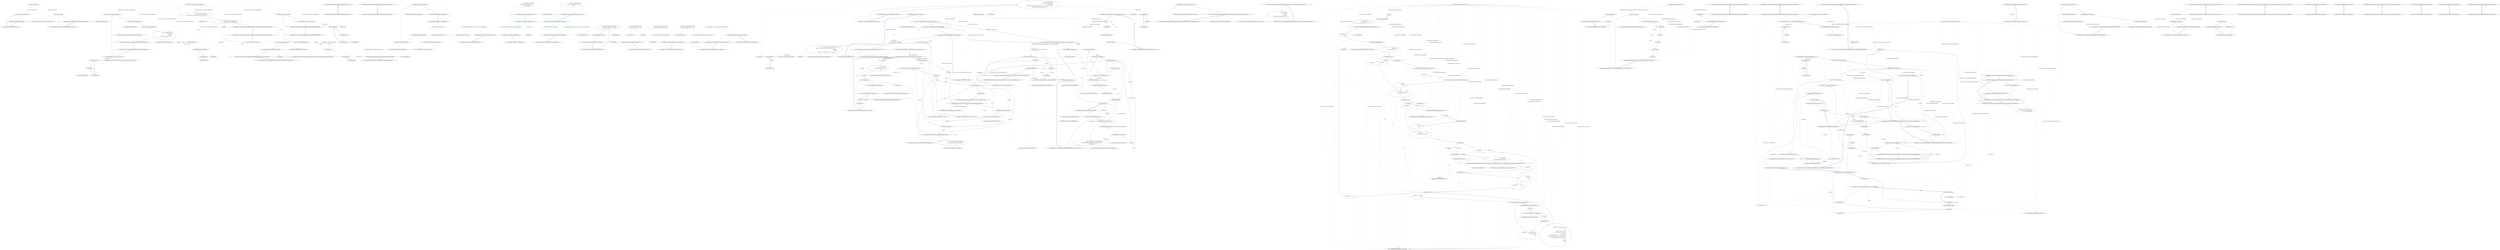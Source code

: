 digraph  {
n7 [label="HangFire.Client.ClientContext", span=""];
n0 [cluster="HangFire.Client.ClientContext.ClientContext()", label="Entry HangFire.Client.ClientContext.ClientContext()", span="6-6"];
n1 [cluster="HangFire.Client.ClientContext.ClientContext()", label="Items = new Dictionary<string, object>()", span="8-8"];
n2 [cluster="HangFire.Client.ClientContext.ClientContext()", label="Exit HangFire.Client.ClientContext.ClientContext()", span="6-6"];
n3 [cluster="System.Collections.Generic.Dictionary<TKey, TValue>.Dictionary()", label="Entry System.Collections.Generic.Dictionary<TKey, TValue>.Dictionary()", span="0-0"];
n4 [cluster="HangFire.Client.ClientContext.ClientContext(HangFire.Client.ClientContext)", label="Entry HangFire.Client.ClientContext.ClientContext(HangFire.Client.ClientContext)", span="11-11"];
n5 [cluster="HangFire.Client.ClientContext.ClientContext(HangFire.Client.ClientContext)", label="Items = clientContext.Items", span="13-13"];
n6 [cluster="HangFire.Client.ClientContext.ClientContext(HangFire.Client.ClientContext)", label="Exit HangFire.Client.ClientContext.ClientContext(HangFire.Client.ClientContext)", span="11-11"];
m0_8 [cluster="Mock<IWriteOnlyTransaction>.cstr", file="EnqueuedStateHandlerFacts.cs", label="Entry Mock<IWriteOnlyTransaction>.cstr", span=""];
m0_28 [cluster="Unk.Apply", file="EnqueuedStateHandlerFacts.cs", label="Entry Unk.Apply", span=""];
m0_22 [cluster="Unk.Equal", file="EnqueuedStateHandlerFacts.cs", label="Entry Unk.Equal", span=""];
m0_48 [cluster="Unk.DoesNotThrow", file="EnqueuedStateHandlerFacts.cs", label="Entry Unk.DoesNotThrow", span=""];
m0_40 [cluster="Unk.>", file="EnqueuedStateHandlerFacts.cs", label="Entry Unk.>", span=""];
m0_10 [cluster="HangFire.States.StateContext.StateContext(string, HangFire.Common.Job)", file="EnqueuedStateHandlerFacts.cs", label="Entry HangFire.States.StateContext.StateContext(string, HangFire.Common.Job)", span="23-23"];
m0_12 [cluster="HangFire.States.EnqueuedState.EnqueuedState()", file="EnqueuedStateHandlerFacts.cs", label="Entry HangFire.States.EnqueuedState.EnqueuedState()", span="31-31"];
m0_11 [cluster="ApplyStateContext.cstr", file="EnqueuedStateHandlerFacts.cs", label="Entry ApplyStateContext.cstr", span=""];
m0_39 [cluster="Mock<State>.cstr", file="EnqueuedStateHandlerFacts.cs", label="Entry Mock<State>.cstr", span=""];
m0_52 [cluster="HangFire.States.EnqueuedState.Handler.Unapply(HangFire.States.ApplyStateContext, HangFire.Storage.IWriteOnlyTransaction)", file="EnqueuedStateHandlerFacts.cs", label="Entry HangFire.States.EnqueuedState.Handler.Unapply(HangFire.States.ApplyStateContext, HangFire.Storage.IWriteOnlyTransaction)", span="92-92"];
m0_33 [cluster="Unk.AddToQueue", file="EnqueuedStateHandlerFacts.cs", label="Entry Unk.AddToQueue", span=""];
m0_13 [cluster="lambda expression", file="EnqueuedStateHandlerFacts.cs", label="Entry lambda expression", span="21-21"];
m0_50 [cluster="lambda expression", color=green, community=0, file="EnqueuedStateHandlerFacts.cs", label="6: handler.Unapply(null, null)", span="67-67"];
m0_49 [cluster="lambda expression", file="EnqueuedStateHandlerFacts.cs", label="Entry lambda expression", span="67-67"];
m0_51 [cluster="lambda expression", file="EnqueuedStateHandlerFacts.cs", label="Exit lambda expression", span="67-67"];
m0_42 [cluster="lambda expression", file="EnqueuedStateHandlerFacts.cs", label="handler.Apply(context, _transaction.Object)", span="59-59"];
m0_41 [cluster="lambda expression", file="EnqueuedStateHandlerFacts.cs", label="Entry lambda expression", span="59-59"];
m0_43 [cluster="lambda expression", file="EnqueuedStateHandlerFacts.cs", label="Exit lambda expression", span="59-59"];
m0_30 [cluster="lambda expression", file="EnqueuedStateHandlerFacts.cs", label="Entry lambda expression", span="48-48"];
m0_32 [cluster="lambda expression", file="EnqueuedStateHandlerFacts.cs", label="Exit lambda expression", span="48-48"];
m0_31 [cluster="lambda expression", file="EnqueuedStateHandlerFacts.cs", label="x.AddToQueue(Queue, JobId)", span="48-48"];
m0_14 [cluster="lambda expression", file="EnqueuedStateHandlerFacts.cs", label="Console.WriteLine()", span="21-21"];
m0_15 [cluster="lambda expression", file="EnqueuedStateHandlerFacts.cs", label="Exit lambda expression", span="21-21"];
m0_29 [cluster="Unk.Verify", file="EnqueuedStateHandlerFacts.cs", label="Entry Unk.Verify", span=""];
m0_21 [cluster="HangFire.States.EnqueuedState.Handler.Handler()", file="EnqueuedStateHandlerFacts.cs", label="Entry HangFire.States.EnqueuedState.Handler.Handler()", span="77-77"];
m0_17 [cluster="HangFire.Core.Tests.States.EnqueuedStateHandlerFacts.HandlerShouldBeRegistered_ForTheEnqueuedState()", file="EnqueuedStateHandlerFacts.cs", label="Entry HangFire.Core.Tests.States.EnqueuedStateHandlerFacts.HandlerShouldBeRegistered_ForTheEnqueuedState()", span="35-35"];
m0_18 [cluster="HangFire.Core.Tests.States.EnqueuedStateHandlerFacts.HandlerShouldBeRegistered_ForTheEnqueuedState()", file="EnqueuedStateHandlerFacts.cs", label="var handler = new EnqueuedState.Handler()", span="37-37"];
m0_19 [cluster="HangFire.Core.Tests.States.EnqueuedStateHandlerFacts.HandlerShouldBeRegistered_ForTheEnqueuedState()", file="EnqueuedStateHandlerFacts.cs", label="Assert.Equal(EnqueuedState.StateName, handler.StateName)", span="38-38"];
m0_20 [cluster="HangFire.Core.Tests.States.EnqueuedStateHandlerFacts.HandlerShouldBeRegistered_ForTheEnqueuedState()", file="EnqueuedStateHandlerFacts.cs", label="Exit HangFire.Core.Tests.States.EnqueuedStateHandlerFacts.HandlerShouldBeRegistered_ForTheEnqueuedState()", span="35-35"];
m0_34 [cluster="HangFire.Core.Tests.States.EnqueuedStateHandlerFacts.Apply_ThrowsAnException_WhenOtherThanEnqueuedStateGiven()", file="EnqueuedStateHandlerFacts.cs", label="Entry HangFire.Core.Tests.States.EnqueuedStateHandlerFacts.Apply_ThrowsAnException_WhenOtherThanEnqueuedStateGiven()", span="52-52"];
m0_35 [cluster="HangFire.Core.Tests.States.EnqueuedStateHandlerFacts.Apply_ThrowsAnException_WhenOtherThanEnqueuedStateGiven()", file="EnqueuedStateHandlerFacts.cs", label="var handler = new EnqueuedState.Handler()", span="54-54"];
m0_36 [cluster="HangFire.Core.Tests.States.EnqueuedStateHandlerFacts.Apply_ThrowsAnException_WhenOtherThanEnqueuedStateGiven()", file="EnqueuedStateHandlerFacts.cs", label="var context = new ApplyStateContext(\r\n                _connection.Object, _stateContext, new Mock<State>().Object, null)", span="55-56"];
m0_37 [cluster="HangFire.Core.Tests.States.EnqueuedStateHandlerFacts.Apply_ThrowsAnException_WhenOtherThanEnqueuedStateGiven()", file="EnqueuedStateHandlerFacts.cs", label="Assert.Throws<InvalidOperationException>(\r\n                () => handler.Apply(context, _transaction.Object))", span="58-59"];
m0_38 [cluster="HangFire.Core.Tests.States.EnqueuedStateHandlerFacts.Apply_ThrowsAnException_WhenOtherThanEnqueuedStateGiven()", file="EnqueuedStateHandlerFacts.cs", label="Exit HangFire.Core.Tests.States.EnqueuedStateHandlerFacts.Apply_ThrowsAnException_WhenOtherThanEnqueuedStateGiven()", span="52-52"];
m0_7 [cluster="HangFire.Common.Job.FromExpression(System.Linq.Expressions.Expression<System.Action>)", file="EnqueuedStateHandlerFacts.cs", label="Entry HangFire.Common.Job.FromExpression(System.Linq.Expressions.Expression<System.Action>)", span="125-125"];
m0_0 [cluster="HangFire.Core.Tests.States.EnqueuedStateHandlerFacts.EnqueuedStateHandlerFacts()", file="EnqueuedStateHandlerFacts.cs", label="Entry HangFire.Core.Tests.States.EnqueuedStateHandlerFacts.EnqueuedStateHandlerFacts()", span="19-19"];
m0_2 [cluster="HangFire.Core.Tests.States.EnqueuedStateHandlerFacts.EnqueuedStateHandlerFacts()", file="EnqueuedStateHandlerFacts.cs", label="_transaction = new Mock<IWriteOnlyTransaction>()", span="23-23"];
m0_3 [cluster="HangFire.Core.Tests.States.EnqueuedStateHandlerFacts.EnqueuedStateHandlerFacts()", file="EnqueuedStateHandlerFacts.cs", label="_connection = new Mock<IStorageConnection>()", span="24-24"];
m0_4 [cluster="HangFire.Core.Tests.States.EnqueuedStateHandlerFacts.EnqueuedStateHandlerFacts()", file="EnqueuedStateHandlerFacts.cs", label="_stateContext = new StateContext(JobId, job)", span="25-25"];
m0_5 [cluster="HangFire.Core.Tests.States.EnqueuedStateHandlerFacts.EnqueuedStateHandlerFacts()", file="EnqueuedStateHandlerFacts.cs", label="_context = new ApplyStateContext(\r\n                _connection.Object,\r\n                _stateContext, \r\n                new EnqueuedState { Queue = Queue }, \r\n                null)", span="27-31"];
m0_1 [cluster="HangFire.Core.Tests.States.EnqueuedStateHandlerFacts.EnqueuedStateHandlerFacts()", file="EnqueuedStateHandlerFacts.cs", label="var job = Job.FromExpression(() => Console.WriteLine())", span="21-21"];
m0_6 [cluster="HangFire.Core.Tests.States.EnqueuedStateHandlerFacts.EnqueuedStateHandlerFacts()", file="EnqueuedStateHandlerFacts.cs", label="Exit HangFire.Core.Tests.States.EnqueuedStateHandlerFacts.EnqueuedStateHandlerFacts()", span="19-19"];
m0_23 [cluster="HangFire.Core.Tests.States.EnqueuedStateHandlerFacts.Apply_AddsJob_ToTheSpecifiedQueue()", file="EnqueuedStateHandlerFacts.cs", label="Entry HangFire.Core.Tests.States.EnqueuedStateHandlerFacts.Apply_AddsJob_ToTheSpecifiedQueue()", span="42-42"];
m0_24 [cluster="HangFire.Core.Tests.States.EnqueuedStateHandlerFacts.Apply_AddsJob_ToTheSpecifiedQueue()", file="EnqueuedStateHandlerFacts.cs", label="var handler = new EnqueuedState.Handler()", span="44-44"];
m0_25 [cluster="HangFire.Core.Tests.States.EnqueuedStateHandlerFacts.Apply_AddsJob_ToTheSpecifiedQueue()", file="EnqueuedStateHandlerFacts.cs", label="handler.Apply(_context, _transaction.Object)", span="46-46"];
m0_26 [cluster="HangFire.Core.Tests.States.EnqueuedStateHandlerFacts.Apply_AddsJob_ToTheSpecifiedQueue()", file="EnqueuedStateHandlerFacts.cs", label="_transaction.Verify(x => x.AddToQueue(Queue, JobId))", span="48-48"];
m0_27 [cluster="HangFire.Core.Tests.States.EnqueuedStateHandlerFacts.Apply_AddsJob_ToTheSpecifiedQueue()", file="EnqueuedStateHandlerFacts.cs", label="Exit HangFire.Core.Tests.States.EnqueuedStateHandlerFacts.Apply_AddsJob_ToTheSpecifiedQueue()", span="42-42"];
m0_9 [cluster="Mock<IStorageConnection>.cstr", file="EnqueuedStateHandlerFacts.cs", label="Entry Mock<IStorageConnection>.cstr", span=""];
m0_16 [cluster="System.Console.WriteLine()", file="EnqueuedStateHandlerFacts.cs", label="Entry System.Console.WriteLine()", span="0-0"];
m0_44 [cluster="HangFire.Core.Tests.States.EnqueuedStateHandlerFacts.Unapply_DoesNotDoAnything()", file="EnqueuedStateHandlerFacts.cs", label="Entry HangFire.Core.Tests.States.EnqueuedStateHandlerFacts.Unapply_DoesNotDoAnything()", span="63-63"];
m0_45 [cluster="HangFire.Core.Tests.States.EnqueuedStateHandlerFacts.Unapply_DoesNotDoAnything()", color=green, community=0, file="EnqueuedStateHandlerFacts.cs", label="6: var handler = new EnqueuedState.Handler()", span="65-65"];
m0_46 [cluster="HangFire.Core.Tests.States.EnqueuedStateHandlerFacts.Unapply_DoesNotDoAnything()", color=green, community=0, file="EnqueuedStateHandlerFacts.cs", label="38: Assert.DoesNotThrow(() => handler.Unapply(null, null))", span="67-67"];
m0_47 [cluster="HangFire.Core.Tests.States.EnqueuedStateHandlerFacts.Unapply_DoesNotDoAnything()", file="EnqueuedStateHandlerFacts.cs", label="Exit HangFire.Core.Tests.States.EnqueuedStateHandlerFacts.Unapply_DoesNotDoAnything()", span="63-63"];
m0_56 [file="EnqueuedStateHandlerFacts.cs", label=handler, span=""];
m0_53 [file="EnqueuedStateHandlerFacts.cs", label="HangFire.Core.Tests.States.EnqueuedStateHandlerFacts", span=""];
m0_54 [file="EnqueuedStateHandlerFacts.cs", label=handler, span=""];
m0_55 [file="EnqueuedStateHandlerFacts.cs", label=context, span=""];
m1_2 [cluster="HangFire.IJobStateAppliedFilter.OnStateUnapplied(IRedisTransaction, string)", file="FailedStateHandler.cs", label="Entry HangFire.IJobStateAppliedFilter.OnStateUnapplied(IRedisTransaction, string)", span="9-9"];
m1_3 [cluster="HangFire.IJobStateAppliedFilter.OnStateUnapplied(IRedisTransaction, string)", file="FailedStateHandler.cs", label="Exit HangFire.IJobStateAppliedFilter.OnStateUnapplied(IRedisTransaction, string)", span="9-9"];
m1_0 [cluster="HangFire.IJobStateAppliedFilter.OnStateApplied(IRedisTransaction, HangFire.States.JobState)", file="FailedStateHandler.cs", label="Entry HangFire.IJobStateAppliedFilter.OnStateApplied(IRedisTransaction, HangFire.States.JobState)", span="8-8"];
m1_1 [cluster="HangFire.IJobStateAppliedFilter.OnStateApplied(IRedisTransaction, HangFire.States.JobState)", file="FailedStateHandler.cs", label="Exit HangFire.IJobStateAppliedFilter.OnStateApplied(IRedisTransaction, HangFire.States.JobState)", span="8-8"];
m2_10 [cluster="HangFire.States.EnqueuedState.Handler.Handler()", file="GlobalStateHandlers.cs", label="Entry HangFire.States.EnqueuedState.Handler.Handler()", span="77-77"];
m2_6 [cluster="System.Collections.Generic.List<T>.List()", file="GlobalStateHandlers.cs", label="Entry System.Collections.Generic.List<T>.List()", span="0-0"];
m2_8 [cluster="System.Collections.Generic.ICollection<T>.Add(T)", file="GlobalStateHandlers.cs", label="Entry System.Collections.Generic.ICollection<T>.Add(T)", span="0-0"];
m2_0 [cluster="HangFire.GlobalStateHandlers.GlobalStateHandlers()", file="GlobalStateHandlers.cs", label="Entry HangFire.GlobalStateHandlers.GlobalStateHandlers()", span="23-23"];
m2_1 [cluster="HangFire.GlobalStateHandlers.GlobalStateHandlers()", color=green, community=0, file="GlobalStateHandlers.cs", label="16: Handlers = new List<IStateHandler>()", span="25-25"];
m2_2 [cluster="HangFire.GlobalStateHandlers.GlobalStateHandlers()", file="GlobalStateHandlers.cs", label="Handlers.Add(new SucceededState.Handler())", span="26-26"];
m2_3 [cluster="HangFire.GlobalStateHandlers.GlobalStateHandlers()", file="GlobalStateHandlers.cs", label="Handlers.Add(new ScheduledState.Handler())", span="27-27"];
m2_4 [cluster="HangFire.GlobalStateHandlers.GlobalStateHandlers()", file="GlobalStateHandlers.cs", label="Handlers.Add(new EnqueuedState.Handler())", span="28-28"];
m2_5 [cluster="HangFire.GlobalStateHandlers.GlobalStateHandlers()", file="GlobalStateHandlers.cs", label="Exit HangFire.GlobalStateHandlers.GlobalStateHandlers()", span="23-23"];
m2_7 [cluster="HangFire.States.SucceededState.Handler.Handler()", file="GlobalStateHandlers.cs", label="Entry HangFire.States.SucceededState.Handler.Handler()", span="52-52"];
m2_9 [cluster="HangFire.States.ScheduledState.Handler.Handler()", file="GlobalStateHandlers.cs", label="Entry HangFire.States.ScheduledState.Handler.Handler()", span="52-52"];
m3_23 [cluster="Unk.Then", file="JobHelperFacts.cs", label="Entry Unk.Then", span=""];
m3_6 [cluster="Unk.Given", file="JobHelperFacts.cs", label="Entry Unk.Given", span=""];
m3_11 [cluster="Unk.EnqueueItemOnList", file="JobHelperFacts.cs", label="Entry Unk.EnqueueItemOnList", span=""];
m3_37 [cluster="Unk.DoesNotContain", file="JobHelperFacts.cs", label="Entry Unk.DoesNotContain", span=""];
m3_28 [cluster="Unk.GetAllItemsFromList", file="JobHelperFacts.cs", label="Entry Unk.GetAllItemsFromList", span=""];
m3_15 [cluster="string.Format(string, object, object)", file="JobHelperFacts.cs", label="Entry string.Format(string, object, object)", span="0-0"];
m3_7 [cluster="HangFire.Tests.QueueSteps.GivenAJobInTheQueue(string)", file="JobHelperFacts.cs", label="Entry HangFire.Tests.QueueSteps.GivenAJobInTheQueue(string)", span="25-25"];
m3_8 [cluster="HangFire.Tests.QueueSteps.GivenAJobInTheQueue(string)", color=green, community=0, file="JobHelperFacts.cs", label="16: Given(''a job'')", span="27-27"];
m3_9 [cluster="HangFire.Tests.QueueSteps.GivenAJobInTheQueue(string)", color=green, community=0, file="JobHelperFacts.cs", label="14: Redis.Client.EnqueueItemOnList(\r\n                String.Format(''hangfire:queue:{0}'', queue),\r\n                JobSteps.DefaultJobId)", span="29-31"];
m3_10 [cluster="HangFire.Tests.QueueSteps.GivenAJobInTheQueue(string)", file="JobHelperFacts.cs", label="Exit HangFire.Tests.QueueSteps.GivenAJobInTheQueue(string)", span="25-25"];
m3_12 [cluster="HangFire.Tests.QueueSteps.GivenTheJobInTheQueue(string)", file="JobHelperFacts.cs", label="Entry HangFire.Tests.QueueSteps.GivenTheJobInTheQueue(string)", span="35-35"];
m3_13 [cluster="HangFire.Tests.QueueSteps.GivenTheJobInTheQueue(string)", color=green, community=0, file="JobHelperFacts.cs", label="28: Given(String.Format(''the '{0}' job in the '{1}' queue'', jobId, DefaultQueue))", span="37-37"];
m3_14 [cluster="HangFire.Tests.QueueSteps.GivenTheJobInTheQueue(string)", file="JobHelperFacts.cs", label="Exit HangFire.Tests.QueueSteps.GivenTheJobInTheQueue(string)", span="35-35"];
m3_16 [cluster="HangFire.Tests.QueueSteps.GivenTheJobInTheQueue(string, string)", file="JobHelperFacts.cs", label="Entry HangFire.Tests.QueueSteps.GivenTheJobInTheQueue(string, string)", span="41-41"];
m3_17 [cluster="HangFire.Tests.QueueSteps.GivenTheJobInTheQueue(string, string)", color=green, community=0, file="JobHelperFacts.cs", label="3: Given(String.Format(''the '{0}' job'', jobId))", span="43-43"];
m3_18 [cluster="HangFire.Tests.QueueSteps.GivenTheJobInTheQueue(string, string)", color=green, community=0, file="JobHelperFacts.cs", label="14: Redis.Client.EnqueueItemOnList(\r\n                String.Format(''hangfire:queue:{0}'', queue),\r\n                jobId)", span="45-47"];
m3_19 [cluster="HangFire.Tests.QueueSteps.GivenTheJobInTheQueue(string, string)", file="JobHelperFacts.cs", label="Exit HangFire.Tests.QueueSteps.GivenTheJobInTheQueue(string, string)", span="41-41"];
m3_30 [cluster="HangFire.Tests.QueueSteps.ThenTheQueueDoesNotContainTheJob()", file="JobHelperFacts.cs", label="Entry HangFire.Tests.QueueSteps.ThenTheQueueDoesNotContainTheJob()", span="67-67"];
m3_31 [cluster="HangFire.Tests.QueueSteps.ThenTheQueueDoesNotContainTheJob()", color=green, community=0, file="JobHelperFacts.cs", label="28: Then(String.Format(''the '{0}' queue does not contain the job'', DefaultQueue))", span="69-69"];
m3_32 [cluster="HangFire.Tests.QueueSteps.ThenTheQueueDoesNotContainTheJob()", file="JobHelperFacts.cs", label="Exit HangFire.Tests.QueueSteps.ThenTheQueueDoesNotContainTheJob()", span="67-67"];
m3_43 [cluster="Unk.AreEqual", file="JobHelperFacts.cs", label="Entry Unk.AreEqual", span=""];
m3_42 [cluster="Unk.GetListCount", file="JobHelperFacts.cs", label="Entry Unk.GetListCount", span=""];
m3_44 [cluster="HangFire.Tests.QueueSteps.ThenTheQueueLengthIs(string, int)", file="JobHelperFacts.cs", label="Entry HangFire.Tests.QueueSteps.ThenTheQueueLengthIs(string, int)", span="90-90"];
m3_45 [cluster="HangFire.Tests.QueueSteps.ThenTheQueueLengthIs(string, int)", file="JobHelperFacts.cs", label="var actualLength = Redis.Client.GetListCount(\r\n                String.Format(''hangfire:queue:{0}'', queue))", span="92-93"];
m3_46 [cluster="HangFire.Tests.QueueSteps.ThenTheQueueLengthIs(string, int)", file="JobHelperFacts.cs", label="Assert.AreEqual(length, actualLength)", span="94-94"];
m3_47 [cluster="HangFire.Tests.QueueSteps.ThenTheQueueLengthIs(string, int)", file="JobHelperFacts.cs", label="Exit HangFire.Tests.QueueSteps.ThenTheQueueLengthIs(string, int)", span="90-90"];
m3_24 [cluster="HangFire.Tests.QueueSteps.ThenTheQueueContainsTheJob(string)", file="JobHelperFacts.cs", label="Entry HangFire.Tests.QueueSteps.ThenTheQueueContainsTheJob(string)", span="57-57"];
m3_25 [cluster="HangFire.Tests.QueueSteps.ThenTheQueueContainsTheJob(string)", color=green, community=0, file="JobHelperFacts.cs", label="8: var jobIds = Redis.Client.GetAllItemsFromList(\r\n                String.Format(''hangfire:queue:{0}'', queue))", span="59-60"];
m3_26 [cluster="HangFire.Tests.QueueSteps.ThenTheQueueContainsTheJob(string)", color=green, community=0, file="JobHelperFacts.cs", label="1: CollectionAssert.Contains(jobIds, JobSteps.DefaultJobId)", span="62-62"];
m3_27 [cluster="HangFire.Tests.QueueSteps.ThenTheQueueContainsTheJob(string)", file="JobHelperFacts.cs", label="Exit HangFire.Tests.QueueSteps.ThenTheQueueContainsTheJob(string)", span="57-57"];
m3_2 [cluster="HangFire.Tests.QueueSteps.GivenAnEnqueuedJob()", file="JobHelperFacts.cs", label="Entry HangFire.Tests.QueueSteps.GivenAnEnqueuedJob()", span="19-19"];
m3_3 [cluster="HangFire.Tests.QueueSteps.GivenAnEnqueuedJob()", color=green, community=0, file="JobHelperFacts.cs", label="33: Given(String.Format(''a job in the '{0}' queue'', DefaultQueue))", span="21-21"];
m3_4 [cluster="HangFire.Tests.QueueSteps.GivenAnEnqueuedJob()", file="JobHelperFacts.cs", label="Exit HangFire.Tests.QueueSteps.GivenAnEnqueuedJob()", span="19-19"];
m3_5 [cluster="string.Format(string, object)", file="JobHelperFacts.cs", label="Entry string.Format(string, object)", span="0-0"];
m3_20 [cluster="HangFire.Tests.QueueSteps.ThenTheQueueContainsTheJob()", file="JobHelperFacts.cs", label="Entry HangFire.Tests.QueueSteps.ThenTheQueueContainsTheJob()", span="51-51"];
m3_21 [cluster="HangFire.Tests.QueueSteps.ThenTheQueueContainsTheJob()", color=green, community=0, file="JobHelperFacts.cs", label="13: Then(String.Format(''the '{0}' queue contains the job'', DefaultQueue))", span="53-53"];
m3_22 [cluster="HangFire.Tests.QueueSteps.ThenTheQueueContainsTheJob()", file="JobHelperFacts.cs", label="Exit HangFire.Tests.QueueSteps.ThenTheQueueContainsTheJob()", span="51-51"];
m3_38 [cluster="HangFire.Tests.QueueSteps.ThenTheQueueIsEmpty(string)", file="JobHelperFacts.cs", label="Entry HangFire.Tests.QueueSteps.ThenTheQueueIsEmpty(string)", span="82-82"];
m3_39 [cluster="HangFire.Tests.QueueSteps.ThenTheQueueIsEmpty(string)", color=green, community=0, file="JobHelperFacts.cs", label="3: var length = Redis.Client.GetListCount(\r\n                String.Format(''hangfire:queue:{0}'', queue))", span="84-85"];
m3_40 [cluster="HangFire.Tests.QueueSteps.ThenTheQueueIsEmpty(string)", color=green, community=0, file="JobHelperFacts.cs", label="34: Assert.AreEqual(0, length)", span="86-86"];
m3_41 [cluster="HangFire.Tests.QueueSteps.ThenTheQueueIsEmpty(string)", file="JobHelperFacts.cs", label="Exit HangFire.Tests.QueueSteps.ThenTheQueueIsEmpty(string)", span="82-82"];
m3_29 [cluster="Unk.Contains", file="JobHelperFacts.cs", label="Entry Unk.Contains", span=""];
m3_33 [cluster="HangFire.Tests.QueueSteps.ThenTheQueueDoesNotContainTheJob(string)", file="JobHelperFacts.cs", label="Entry HangFire.Tests.QueueSteps.ThenTheQueueDoesNotContainTheJob(string)", span="73-73"];
m3_34 [cluster="HangFire.Tests.QueueSteps.ThenTheQueueDoesNotContainTheJob(string)", color=green, community=0, file="JobHelperFacts.cs", label="0: var jobIds = Redis.Client.GetAllItemsFromList(\r\n                String.Format(''hangfire:queue:{0}'', queue))", span="75-76"];
m3_35 [cluster="HangFire.Tests.QueueSteps.ThenTheQueueDoesNotContainTheJob(string)", color=green, community=0, file="JobHelperFacts.cs", label="20: CollectionAssert.DoesNotContain(jobIds, JobSteps.DefaultJobId)", span="78-78"];
m3_36 [cluster="HangFire.Tests.QueueSteps.ThenTheQueueDoesNotContainTheJob(string)", file="JobHelperFacts.cs", label="Exit HangFire.Tests.QueueSteps.ThenTheQueueDoesNotContainTheJob(string)", span="73-73"];
m4_6 [cluster="Hangfire.Storage.InvocationData.Deserialize()", file="JobStorage.cs", label="Entry Hangfire.Storage.InvocationData.Deserialize()", span="44-44"];
m4_7 [cluster="Hangfire.Storage.InvocationData.Deserialize()", file="JobStorage.cs", label="var type = System.Type.GetType(Type, throwOnError: true, ignoreCase: true)", span="48-48"];
m4_8 [cluster="Hangfire.Storage.InvocationData.Deserialize()", file="JobStorage.cs", label="var parameterTypes = JobHelper.FromJson<Type[]>(ParameterTypes)", span="49-49"];
m4_9 [cluster="Hangfire.Storage.InvocationData.Deserialize()", file="JobStorage.cs", label="var method = GetNonOpenMatchingMethod(type, Method, parameterTypes)", span="50-50"];
m4_11 [cluster="Hangfire.Storage.InvocationData.Deserialize()", file="JobStorage.cs", label="throw new InvalidOperationException(String.Format(\r\n                        ''The type `{0}` does not contain a method with signature `{1}({2})`'',\r\n                        type.FullName,\r\n                        Method,\r\n                        String.Join('', '', parameterTypes.Select(x => x.Name))));", span="54-58"];
m4_14 [cluster="Hangfire.Storage.InvocationData.Deserialize()", color=red, community=0, file="JobStorage.cs", label="7: return new Job(type, method, arguments);", span="64-64"];
m4_10 [cluster="Hangfire.Storage.InvocationData.Deserialize()", file="JobStorage.cs", label="method == null", span="52-52"];
m4_13 [cluster="Hangfire.Storage.InvocationData.Deserialize()", color=red, community=0, file="JobStorage.cs", label="5: var arguments = DeserializeArguments(method, serializedArguments)", span="62-62"];
m4_12 [cluster="Hangfire.Storage.InvocationData.Deserialize()", file="JobStorage.cs", label="var serializedArguments = JobHelper.FromJson<string[]>(Arguments)", span="61-61"];
m4_15 [cluster="Hangfire.Storage.InvocationData.Deserialize()", file="JobStorage.cs", label=Exception, span="66-66"];
m4_16 [cluster="Hangfire.Storage.InvocationData.Deserialize()", file="JobStorage.cs", label="throw new JobLoadException(''Could not load the job. See inner exception for the details.'', ex);", span="68-68"];
m4_17 [cluster="Hangfire.Storage.InvocationData.Deserialize()", file="JobStorage.cs", label="Exit Hangfire.Storage.InvocationData.Deserialize()", span="44-44"];
m4_110 [cluster="System.Collections.Generic.List<T>.List()", file="JobStorage.cs", label="Entry System.Collections.Generic.List<T>.List()", span="0-0"];
m4_20 [cluster="Hangfire.Storage.InvocationData.GetNonOpenMatchingMethod(System.Type, string, System.Type[])", file="JobStorage.cs", label="Entry Hangfire.Storage.InvocationData.GetNonOpenMatchingMethod(System.Type, string, System.Type[])", span="172-172"];
m4_87 [cluster="Hangfire.Storage.InvocationData.GetNonOpenMatchingMethod(System.Type, string, System.Type[])", file="JobStorage.cs", label="var methodCandidates = type.GetMethods()", span="174-174"];
m4_89 [cluster="Hangfire.Storage.InvocationData.GetNonOpenMatchingMethod(System.Type, string, System.Type[])", file="JobStorage.cs", label="!methodCandidate.Name.Equals(name, StringComparison.Ordinal)", span="178-178"];
m4_91 [cluster="Hangfire.Storage.InvocationData.GetNonOpenMatchingMethod(System.Type, string, System.Type[])", file="JobStorage.cs", label="parameters.Length != parameterTypes.Length", span="184-184"];
m4_98 [cluster="Hangfire.Storage.InvocationData.GetNonOpenMatchingMethod(System.Type, string, System.Type[])", file="JobStorage.cs", label="var actualType = parameterTypes[i]", span="198-198"];
m4_88 [cluster="Hangfire.Storage.InvocationData.GetNonOpenMatchingMethod(System.Type, string, System.Type[])", file="JobStorage.cs", label=methodCandidates, span="176-176"];
m4_106 [cluster="Hangfire.Storage.InvocationData.GetNonOpenMatchingMethod(System.Type, string, System.Type[])", file="JobStorage.cs", label="return null;", span="222-222"];
m4_90 [cluster="Hangfire.Storage.InvocationData.GetNonOpenMatchingMethod(System.Type, string, System.Type[])", file="JobStorage.cs", label="var parameters = methodCandidate.GetParameters()", span="183-183"];
m4_105 [cluster="Hangfire.Storage.InvocationData.GetNonOpenMatchingMethod(System.Type, string, System.Type[])", file="JobStorage.cs", label="return methodCandidate.ContainsGenericParameters \r\n                    ? methodCandidate.MakeGenericMethod(genericArguments.ToArray()) \r\n                    : methodCandidate;", span="217-219"];
m4_95 [cluster="Hangfire.Storage.InvocationData.GetNonOpenMatchingMethod(System.Type, string, System.Type[])", file="JobStorage.cs", label="i < parameters.Length", span="194-194"];
m4_96 [cluster="Hangfire.Storage.InvocationData.GetNonOpenMatchingMethod(System.Type, string, System.Type[])", file="JobStorage.cs", label="var parameter = parameters[i]", span="196-196"];
m4_92 [cluster="Hangfire.Storage.InvocationData.GetNonOpenMatchingMethod(System.Type, string, System.Type[])", file="JobStorage.cs", label="var parameterTypesMatched = true", span="189-189"];
m4_93 [cluster="Hangfire.Storage.InvocationData.GetNonOpenMatchingMethod(System.Type, string, System.Type[])", file="JobStorage.cs", label="var genericArguments = new List<Type>()", span="190-190"];
m4_104 [cluster="Hangfire.Storage.InvocationData.GetNonOpenMatchingMethod(System.Type, string, System.Type[])", file="JobStorage.cs", label="!parameterTypesMatched", span="214-214"];
m4_94 [cluster="Hangfire.Storage.InvocationData.GetNonOpenMatchingMethod(System.Type, string, System.Type[])", file="JobStorage.cs", label="var i = 0", span="194-194"];
m4_100 [cluster="Hangfire.Storage.InvocationData.GetNonOpenMatchingMethod(System.Type, string, System.Type[])", file="JobStorage.cs", label="genericArguments.Add(actualType)", span="203-203"];
m4_103 [cluster="Hangfire.Storage.InvocationData.GetNonOpenMatchingMethod(System.Type, string, System.Type[])", file="JobStorage.cs", label="i++", span="194-194"];
m4_97 [cluster="Hangfire.Storage.InvocationData.GetNonOpenMatchingMethod(System.Type, string, System.Type[])", file="JobStorage.cs", label="var parameterType = parameter.ParameterType", span="197-197"];
m4_99 [cluster="Hangfire.Storage.InvocationData.GetNonOpenMatchingMethod(System.Type, string, System.Type[])", file="JobStorage.cs", label="parameterType.IsGenericParameter", span="201-201"];
m4_101 [cluster="Hangfire.Storage.InvocationData.GetNonOpenMatchingMethod(System.Type, string, System.Type[])", file="JobStorage.cs", label="parameterType.IsAssignableFrom(actualType)", span="208-208"];
m4_102 [cluster="Hangfire.Storage.InvocationData.GetNonOpenMatchingMethod(System.Type, string, System.Type[])", file="JobStorage.cs", label="parameterTypesMatched = false", span="210-210"];
m4_107 [cluster="Hangfire.Storage.InvocationData.GetNonOpenMatchingMethod(System.Type, string, System.Type[])", file="JobStorage.cs", label="Exit Hangfire.Storage.InvocationData.GetNonOpenMatchingMethod(System.Type, string, System.Type[])", span="172-172"];
m4_112 [cluster="System.Reflection.MethodInfo.MakeGenericMethod(params System.Type[])", file="JobStorage.cs", label="Entry System.Reflection.MethodInfo.MakeGenericMethod(params System.Type[])", span="0-0"];
m4_53 [cluster="System.DateTime.ToString(string, System.IFormatProvider)", file="JobStorage.cs", label="Entry System.DateTime.ToString(string, System.IFormatProvider)", span="0-0"];
m4_26 [cluster="Hangfire.Common.Job.Job(System.Type, System.Reflection.MethodInfo, params object[])", file="JobStorage.cs", label="Entry Hangfire.Common.Job.Job(System.Type, System.Reflection.MethodInfo, params object[])", span="120-120"];
m4_23 [cluster="Unk.Join", file="JobStorage.cs", label="Entry Unk.Join", span=""];
m4_111 [cluster="System.Type.IsAssignableFrom(System.Type)", file="JobStorage.cs", label="Entry System.Type.IsAssignableFrom(System.Type)", span="0-0"];
m4_25 [cluster="Hangfire.Storage.InvocationData.DeserializeArguments(System.Reflection.MethodInfo, string[])", file="JobStorage.cs", label="Entry Hangfire.Storage.InvocationData.DeserializeArguments(System.Reflection.MethodInfo, string[])", span="110-110"];
m4_56 [cluster="Hangfire.Storage.InvocationData.DeserializeArguments(System.Reflection.MethodInfo, string[])", file="JobStorage.cs", label="var parameters = methodInfo.GetParameters()", span="112-112"];
m4_57 [cluster="Hangfire.Storage.InvocationData.DeserializeArguments(System.Reflection.MethodInfo, string[])", file="JobStorage.cs", label="var result = new List<object>(arguments.Length)", span="113-113"];
m4_61 [cluster="Hangfire.Storage.InvocationData.DeserializeArguments(System.Reflection.MethodInfo, string[])", file="JobStorage.cs", label="var argument = arguments[i]", span="118-118"];
m4_59 [cluster="Hangfire.Storage.InvocationData.DeserializeArguments(System.Reflection.MethodInfo, string[])", file="JobStorage.cs", label="i < parameters.Length", span="115-115"];
m4_60 [cluster="Hangfire.Storage.InvocationData.DeserializeArguments(System.Reflection.MethodInfo, string[])", file="JobStorage.cs", label="var parameter = parameters[i]", span="117-117"];
m4_58 [cluster="Hangfire.Storage.InvocationData.DeserializeArguments(System.Reflection.MethodInfo, string[])", file="JobStorage.cs", label="var i = 0", span="115-115"];
m4_66 [cluster="Hangfire.Storage.InvocationData.DeserializeArguments(System.Reflection.MethodInfo, string[])", file="JobStorage.cs", label="result.Add(value)", span="133-133"];
m4_68 [cluster="Hangfire.Storage.InvocationData.DeserializeArguments(System.Reflection.MethodInfo, string[])", file="JobStorage.cs", label="return result.ToArray();", span="136-136"];
m4_67 [cluster="Hangfire.Storage.InvocationData.DeserializeArguments(System.Reflection.MethodInfo, string[])", file="JobStorage.cs", label="i++", span="115-115"];
m4_63 [cluster="Hangfire.Storage.InvocationData.DeserializeArguments(System.Reflection.MethodInfo, string[])", file="JobStorage.cs", label="CoreJobPerformanceProcess.Substitutions.ContainsKey(parameter.ParameterType)", span="122-122"];
m4_64 [cluster="Hangfire.Storage.InvocationData.DeserializeArguments(System.Reflection.MethodInfo, string[])", file="JobStorage.cs", label="value = parameter.ParameterType.IsValueType\r\n                        ? Activator.CreateInstance(parameter.ParameterType)\r\n                        : null", span="124-126"];
m4_65 [cluster="Hangfire.Storage.InvocationData.DeserializeArguments(System.Reflection.MethodInfo, string[])", file="JobStorage.cs", label="value = DeserializeArgument(argument, parameter.ParameterType)", span="130-130"];
m4_62 [cluster="Hangfire.Storage.InvocationData.DeserializeArguments(System.Reflection.MethodInfo, string[])", file="JobStorage.cs", label="object value", span="120-120"];
m4_69 [cluster="Hangfire.Storage.InvocationData.DeserializeArguments(System.Reflection.MethodInfo, string[])", file="JobStorage.cs", label="Exit Hangfire.Storage.InvocationData.DeserializeArguments(System.Reflection.MethodInfo, string[])", span="110-110"];
m4_71 [cluster="System.Activator.CreateInstance(System.Type)", file="JobStorage.cs", label="Entry System.Activator.CreateInstance(System.Type)", span="0-0"];
m4_70 [cluster="System.Collections.Generic.Dictionary<TKey, TValue>.ContainsKey(TKey)", file="JobStorage.cs", label="Entry System.Collections.Generic.Dictionary<TKey, TValue>.ContainsKey(TKey)", span="0-0"];
m4_18 [cluster="System.Type.GetType(string, bool, bool)", file="JobStorage.cs", label="Entry System.Type.GetType(string, bool, bool)", span="0-0"];
m4_72 [cluster="Hangfire.Storage.InvocationData.DeserializeArgument(string, System.Type)", file="JobStorage.cs", label="Entry Hangfire.Storage.InvocationData.DeserializeArgument(string, System.Type)", span="139-139"];
m4_73 [cluster="Hangfire.Storage.InvocationData.DeserializeArgument(string, System.Type)", file="JobStorage.cs", label="object value", span="141-141"];
m4_74 [cluster="Hangfire.Storage.InvocationData.DeserializeArgument(string, System.Type)", file="JobStorage.cs", label="value = argument != null\r\n                    ? JobHelper.FromJson(argument, type)\r\n                    : null", span="144-146"];
m4_76 [cluster="Hangfire.Storage.InvocationData.DeserializeArgument(string, System.Type)", file="JobStorage.cs", label="type == typeof (object)", span="150-150"];
m4_77 [cluster="Hangfire.Storage.InvocationData.DeserializeArgument(string, System.Type)", file="JobStorage.cs", label="value = argument", span="154-154"];
m4_78 [cluster="Hangfire.Storage.InvocationData.DeserializeArgument(string, System.Type)", file="JobStorage.cs", label="var converter = TypeDescriptor.GetConverter(type)", span="160-160"];
m4_79 [cluster="Hangfire.Storage.InvocationData.DeserializeArgument(string, System.Type)", file="JobStorage.cs", label="value = converter.ConvertFromInvariantString(argument)", span="161-161"];
m4_75 [cluster="Hangfire.Storage.InvocationData.DeserializeArgument(string, System.Type)", file="JobStorage.cs", label=Exception, span="148-148"];
m4_82 [cluster="Hangfire.Storage.InvocationData.DeserializeArgument(string, System.Type)", file="JobStorage.cs", label="return value;", span="169-169"];
m4_80 [cluster="Hangfire.Storage.InvocationData.DeserializeArgument(string, System.Type)", file="JobStorage.cs", label=Exception, span="163-163"];
m4_81 [cluster="Hangfire.Storage.InvocationData.DeserializeArgument(string, System.Type)", file="JobStorage.cs", label="throw jsonException;", span="165-165"];
m4_83 [cluster="Hangfire.Storage.InvocationData.DeserializeArgument(string, System.Type)", file="JobStorage.cs", label="Exit Hangfire.Storage.InvocationData.DeserializeArgument(string, System.Type)", span="139-139"];
m4_31 [cluster="Hangfire.Storage.InvocationData.Serialize(Hangfire.Common.Job)", file="JobStorage.cs", label="Entry Hangfire.Storage.InvocationData.Serialize(Hangfire.Common.Job)", span="72-72"];
m4_32 [cluster="Hangfire.Storage.InvocationData.Serialize(Hangfire.Common.Job)", file="JobStorage.cs", label="return new InvocationData(\r\n                job.Type.AssemblyQualifiedName,\r\n                job.Method.Name,\r\n                JobHelper.ToJson(job.Method.GetParameters().Select(x => x.ParameterType).ToArray()),\r\n                JobHelper.ToJson(SerializeArguments(job.Args)));", span="74-78"];
m4_33 [cluster="Hangfire.Storage.InvocationData.Serialize(Hangfire.Common.Job)", file="JobStorage.cs", label="Exit Hangfire.Storage.InvocationData.Serialize(Hangfire.Common.Job)", span="72-72"];
m4_35 [cluster="Unk.ToArray", file="JobStorage.cs", label="Entry Unk.ToArray", span=""];
m4_21 [cluster="System.InvalidOperationException.InvalidOperationException(string)", file="JobStorage.cs", label="Entry System.InvalidOperationException.InvalidOperationException(string)", span="0-0"];
m4_85 [cluster="System.ComponentModel.TypeDescriptor.GetConverter(System.Type)", file="JobStorage.cs", label="Entry System.ComponentModel.TypeDescriptor.GetConverter(System.Type)", span="0-0"];
m4_24 [cluster="string.Format(string, object, object, object)", file="JobStorage.cs", label="Entry string.Format(string, object, object, object)", span="0-0"];
m4_55 [cluster="System.Collections.Generic.List<T>.ToArray()", file="JobStorage.cs", label="Entry System.Collections.Generic.List<T>.ToArray()", span="0-0"];
m4_19 [cluster="Hangfire.Common.JobHelper.FromJson<T>(string)", file="JobStorage.cs", label="Entry Hangfire.Common.JobHelper.FromJson<T>(string)", span="39-39"];
m4_38 [cluster="Hangfire.Common.JobHelper.ToJson(object)", file="JobStorage.cs", label="Entry Hangfire.Common.JobHelper.ToJson(object)", span="32-32"];
m4_36 [cluster="Unk.ToJson", file="JobStorage.cs", label="Entry Unk.ToJson", span=""];
m4_39 [cluster="lambda expression", file="JobStorage.cs", label="Entry lambda expression", span="77-77"];
m4_28 [cluster="lambda expression", file="JobStorage.cs", label="Entry lambda expression", span="58-58"];
m4_29 [cluster="lambda expression", file="JobStorage.cs", label="x.Name", span="58-58"];
m4_30 [cluster="lambda expression", file="JobStorage.cs", label="Exit lambda expression", span="58-58"];
m4_40 [cluster="lambda expression", file="JobStorage.cs", label="x.ParameterType", span="77-77"];
m4_41 [cluster="lambda expression", file="JobStorage.cs", label="Exit lambda expression", span="77-77"];
m4_109 [cluster="string.Equals(string, System.StringComparison)", file="JobStorage.cs", label="Entry string.Equals(string, System.StringComparison)", span="0-0"];
m4_22 [cluster="Unk.Select", file="JobStorage.cs", label="Entry Unk.Select", span=""];
m4_108 [cluster="System.Type.GetMethods()", file="JobStorage.cs", label="Entry System.Type.GetMethods()", span="0-0"];
m4_52 [cluster="System.Collections.Generic.List<T>.List(int)", file="JobStorage.cs", label="Entry System.Collections.Generic.List<T>.List(int)", span="0-0"];
m4_84 [cluster="Hangfire.Common.JobHelper.FromJson(string, System.Type)", file="JobStorage.cs", label="Entry Hangfire.Common.JobHelper.FromJson(string, System.Type)", span="46-46"];
m4_27 [cluster="Hangfire.Common.JobLoadException.JobLoadException(string, System.Exception)", file="JobStorage.cs", label="Entry Hangfire.Common.JobLoadException.JobLoadException(string, System.Exception)", span="32-32"];
m4_54 [cluster="System.Collections.Generic.List<T>.Add(T)", file="JobStorage.cs", label="Entry System.Collections.Generic.List<T>.Add(T)", span="0-0"];
m4_0 [cluster="Hangfire.Storage.InvocationData.InvocationData(string, string, string, string)", file="JobStorage.cs", label="Entry Hangfire.Storage.InvocationData.InvocationData(string, string, string, string)", span="30-30"];
m4_1 [cluster="Hangfire.Storage.InvocationData.InvocationData(string, string, string, string)", file="JobStorage.cs", label="Type = type", span="33-33"];
m4_2 [cluster="Hangfire.Storage.InvocationData.InvocationData(string, string, string, string)", file="JobStorage.cs", label="Method = method", span="34-34"];
m4_3 [cluster="Hangfire.Storage.InvocationData.InvocationData(string, string, string, string)", file="JobStorage.cs", label="ParameterTypes = parameterTypes", span="35-35"];
m4_4 [cluster="Hangfire.Storage.InvocationData.InvocationData(string, string, string, string)", file="JobStorage.cs", label="Arguments = arguments", span="36-36"];
m4_5 [cluster="Hangfire.Storage.InvocationData.InvocationData(string, string, string, string)", file="JobStorage.cs", label="Exit Hangfire.Storage.InvocationData.InvocationData(string, string, string, string)", span="30-30"];
m4_86 [cluster="System.ComponentModel.TypeConverter.ConvertFromInvariantString(string)", file="JobStorage.cs", label="Entry System.ComponentModel.TypeConverter.ConvertFromInvariantString(string)", span="0-0"];
m4_34 [cluster="System.Reflection.MethodBase.GetParameters()", file="JobStorage.cs", label="Entry System.Reflection.MethodBase.GetParameters()", span="0-0"];
m4_37 [cluster="Hangfire.Storage.InvocationData.SerializeArguments(System.Collections.Generic.IReadOnlyCollection<object>)", file="JobStorage.cs", label="Entry Hangfire.Storage.InvocationData.SerializeArguments(System.Collections.Generic.IReadOnlyCollection<object>)", span="81-81"];
m4_42 [cluster="Hangfire.Storage.InvocationData.SerializeArguments(System.Collections.Generic.IReadOnlyCollection<object>)", file="JobStorage.cs", label="var serializedArguments = new List<string>(arguments.Count)", span="83-83"];
m4_43 [cluster="Hangfire.Storage.InvocationData.SerializeArguments(System.Collections.Generic.IReadOnlyCollection<object>)", file="JobStorage.cs", label=arguments, span="84-84"];
m4_49 [cluster="Hangfire.Storage.InvocationData.SerializeArguments(System.Collections.Generic.IReadOnlyCollection<object>)", file="JobStorage.cs", label="serializedArguments.Add(value)", span="104-104"];
m4_50 [cluster="Hangfire.Storage.InvocationData.SerializeArguments(System.Collections.Generic.IReadOnlyCollection<object>)", file="JobStorage.cs", label="return serializedArguments.ToArray();", span="107-107"];
m4_44 [cluster="Hangfire.Storage.InvocationData.SerializeArguments(System.Collections.Generic.IReadOnlyCollection<object>)", file="JobStorage.cs", label="string value = null", span="86-86"];
m4_45 [cluster="Hangfire.Storage.InvocationData.SerializeArguments(System.Collections.Generic.IReadOnlyCollection<object>)", file="JobStorage.cs", label="argument != null", span="88-88"];
m4_46 [cluster="Hangfire.Storage.InvocationData.SerializeArguments(System.Collections.Generic.IReadOnlyCollection<object>)", file="JobStorage.cs", label="argument is DateTime", span="90-90"];
m4_47 [cluster="Hangfire.Storage.InvocationData.SerializeArguments(System.Collections.Generic.IReadOnlyCollection<object>)", file="JobStorage.cs", label="value = ((DateTime)argument).ToString(''o'', CultureInfo.InvariantCulture)", span="92-92"];
m4_48 [cluster="Hangfire.Storage.InvocationData.SerializeArguments(System.Collections.Generic.IReadOnlyCollection<object>)", file="JobStorage.cs", label="value = JobHelper.ToJson(argument)", span="96-96"];
m4_51 [cluster="Hangfire.Storage.InvocationData.SerializeArguments(System.Collections.Generic.IReadOnlyCollection<object>)", file="JobStorage.cs", label="Exit Hangfire.Storage.InvocationData.SerializeArguments(System.Collections.Generic.IReadOnlyCollection<object>)", span="81-81"];
m4_113 [file="JobStorage.cs", label="Hangfire.Storage.InvocationData", span=""];
m5_8 [cluster="HangFire.Storage.IWriteOnlyTransaction.RemoveFromSet(string, string)", file="ProcessingStateHandler.cs", label="Entry HangFire.Storage.IWriteOnlyTransaction.RemoveFromSet(string, string)", span="41-41"];
m5_0 [cluster="HangFire.Redis.ProcessingStateHandler.Apply(HangFire.States.ApplyStateContext, HangFire.Storage.IWriteOnlyTransaction)", file="ProcessingStateHandler.cs", label="Entry HangFire.Redis.ProcessingStateHandler.Apply(HangFire.States.ApplyStateContext, HangFire.Storage.IWriteOnlyTransaction)", span="25-25"];
m5_1 [cluster="HangFire.Redis.ProcessingStateHandler.Apply(HangFire.States.ApplyStateContext, HangFire.Storage.IWriteOnlyTransaction)", file="ProcessingStateHandler.cs", label="transaction.AddToSet(\r\n                ''processing'',\r\n                context.JobId,\r\n                JobHelper.ToTimestamp(DateTime.UtcNow))", span="28-31"];
m5_2 [cluster="HangFire.Redis.ProcessingStateHandler.Apply(HangFire.States.ApplyStateContext, HangFire.Storage.IWriteOnlyTransaction)", file="ProcessingStateHandler.cs", label="Exit HangFire.Redis.ProcessingStateHandler.Apply(HangFire.States.ApplyStateContext, HangFire.Storage.IWriteOnlyTransaction)", span="25-25"];
m5_3 [cluster="HangFire.Common.JobHelper.ToTimestamp(System.DateTime)", file="ProcessingStateHandler.cs", label="Entry HangFire.Common.JobHelper.ToTimestamp(System.DateTime)", span="39-39"];
m5_5 [cluster="HangFire.Redis.ProcessingStateHandler.Unapply(HangFire.States.ApplyStateContext, HangFire.Storage.IWriteOnlyTransaction)", file="ProcessingStateHandler.cs", label="Entry HangFire.Redis.ProcessingStateHandler.Unapply(HangFire.States.ApplyStateContext, HangFire.Storage.IWriteOnlyTransaction)", span="34-34"];
m5_6 [cluster="HangFire.Redis.ProcessingStateHandler.Unapply(HangFire.States.ApplyStateContext, HangFire.Storage.IWriteOnlyTransaction)", file="ProcessingStateHandler.cs", label="transaction.RemoveFromSet(''processing'', context.JobId)", span="37-37"];
m5_7 [cluster="HangFire.Redis.ProcessingStateHandler.Unapply(HangFire.States.ApplyStateContext, HangFire.Storage.IWriteOnlyTransaction)", file="ProcessingStateHandler.cs", label="Exit HangFire.Redis.ProcessingStateHandler.Unapply(HangFire.States.ApplyStateContext, HangFire.Storage.IWriteOnlyTransaction)", span="34-34"];
m5_4 [cluster="HangFire.Storage.IWriteOnlyTransaction.AddToSet(string, string, double)", file="ProcessingStateHandler.cs", label="Entry HangFire.Storage.IWriteOnlyTransaction.AddToSet(string, string, double)", span="40-40"];
m6_45 [cluster="HangFire.Web.RazorPage.Write(object)", file="RedisStorage.cs", label="Entry HangFire.Web.RazorPage.Write(object)", span="76-76"];
m6_43 [cluster="HangFire.Web.RazorPage.WriteLiteral(string)", file="RedisStorage.cs", label="Entry HangFire.Web.RazorPage.WriteLiteral(string)", span="69-69"];
m6_46 [cluster="Unk.GetDescription", file="RedisStorage.cs", label="Entry Unk.GetDescription", span=""];
m6_0 [cluster="HangFire.Web.Pages.RecurringJobsPage.Execute()", file="RedisStorage.cs", label="Entry HangFire.Web.Pages.RecurringJobsPage.Execute()", span="74-74"];
m6_1 [cluster="HangFire.Web.Pages.RecurringJobsPage.Execute()", file="RedisStorage.cs", label="WriteLiteral(''\r\n'')", span="78-78"];
m6_2 [cluster="HangFire.Web.Pages.RecurringJobsPage.Execute()", file="RedisStorage.cs", label="Layout = new LayoutPage { Title = ''Recurring jobs'' }", span="94-94"];
m6_3 [cluster="HangFire.Web.Pages.RecurringJobsPage.Execute()", file="RedisStorage.cs", label="WriteLiteral(''\r\n'')", span="100-100"];
m6_4 [cluster="HangFire.Web.Pages.RecurringJobsPage.Execute()", file="RedisStorage.cs", label="RecurringJobs.Count == 0", span="105-105"];
m6_5 [cluster="HangFire.Web.Pages.RecurringJobsPage.Execute()", file="RedisStorage.cs", label="WriteLiteral(''    <div class=\''alert alert-info\''>\r\n        No recurring jobs found.\r\n    </div>\r'' +\r\n''\n'')", span="111-112"];
m6_6 [cluster="HangFire.Web.Pages.RecurringJobsPage.Execute()", file="RedisStorage.cs", label="WriteLiteral(@''    <table class=''''table''''>\r\n        <thead>\r\n            <tr>\r\n                <th class=''''min-width''''>Id</th>\r\n                <th class=''''min-width''''>Cron</th>\r\n                <th>Job</th>\r\n                <th class=''''align-right min-width''''>Next execution</th>\r\n                <th class=''''align-right min-width''''>Last execution</th>\r\n                <th class=''''align-right min-width''''>Last job</th>\r\n            </tr>\r\n        </thead>\r\n        <tbody>\r\n'')", span="124-136"];
m6_7 [cluster="HangFire.Web.Pages.RecurringJobsPage.Execute()", file="RedisStorage.cs", label=RecurringJobs, span="141-141"];
m6_8 [cluster="HangFire.Web.Pages.RecurringJobsPage.Execute()", file="RedisStorage.cs", label="WriteLiteral(''                <tr>\r\n                    <td>'')", span="147-147"];
m6_41 [cluster="HangFire.Web.Pages.RecurringJobsPage.Execute()", file="RedisStorage.cs", label="WriteLiteral(''        </tbody>\r\n    </table>\r\n'')", span="358-358"];
m6_9 [cluster="HangFire.Web.Pages.RecurringJobsPage.Execute()", file="RedisStorage.cs", label="Write(job.Id)", span="152-152"];
m6_11 [cluster="HangFire.Web.Pages.RecurringJobsPage.Execute()", file="RedisStorage.cs", label="Write(CronExpressionDescriptor.ExpressionDescriptor.GetDescription(job.Cron))", span="162-162"];
m6_13 [cluster="HangFire.Web.Pages.RecurringJobsPage.Execute()", file="RedisStorage.cs", label="Write(HtmlHelper.DisplayMethod(job.Job))", span="172-172"];
m6_15 [cluster="HangFire.Web.Pages.RecurringJobsPage.Execute()", file="RedisStorage.cs", label="job.NextExecution != null", span="182-182"];
m6_17 [cluster="HangFire.Web.Pages.RecurringJobsPage.Execute()", file="RedisStorage.cs", label="Write(JobHelper.ToStringTimestamp(job.NextExecution.Value))", span="193-193"];
m6_19 [cluster="HangFire.Web.Pages.RecurringJobsPage.Execute()", file="RedisStorage.cs", label="Write(job.NextExecution.Value)", span="203-203"];
m6_23 [cluster="HangFire.Web.Pages.RecurringJobsPage.Execute()", file="RedisStorage.cs", label="job.LastExecution != null", span="236-236"];
m6_25 [cluster="HangFire.Web.Pages.RecurringJobsPage.Execute()", file="RedisStorage.cs", label="Write(JobHelper.ToStringTimestamp(job.LastExecution.Value))", span="247-247"];
m6_27 [cluster="HangFire.Web.Pages.RecurringJobsPage.Execute()", file="RedisStorage.cs", label="Write(job.LastExecution.Value)", span="257-257"];
m6_31 [cluster="HangFire.Web.Pages.RecurringJobsPage.Execute()", file="RedisStorage.cs", label="job.LastJobId != null", span="290-290"];
m6_33 [cluster="HangFire.Web.Pages.RecurringJobsPage.Execute()", file="RedisStorage.cs", label="Write(Request.LinkTo(''/job/'' + job.LastJobId))", span="301-301"];
m6_35 [cluster="HangFire.Web.Pages.RecurringJobsPage.Execute()", file="RedisStorage.cs", label="Write(JobHistoryRenderer.ForegroundStateColors.ContainsKey(job.LastJobState) ? String.Format(''background-color: {0};'', JobHistoryRenderer.ForegroundStateColors[job.LastJobState]) : null)", span="311-311"];
m6_37 [cluster="HangFire.Web.Pages.RecurringJobsPage.Execute()", file="RedisStorage.cs", label="Write(job.LastJobState)", span="321-321"];
m6_10 [cluster="HangFire.Web.Pages.RecurringJobsPage.Execute()", file="RedisStorage.cs", label="WriteLiteral(''</td>\r\n                    <td class=\''min-width\''>'')", span="157-157"];
m6_12 [cluster="HangFire.Web.Pages.RecurringJobsPage.Execute()", file="RedisStorage.cs", label="WriteLiteral(''</td>\r\n                    <td>'')", span="167-167"];
m6_14 [cluster="HangFire.Web.Pages.RecurringJobsPage.Execute()", file="RedisStorage.cs", label="WriteLiteral(''</td>\r\n                    <td class=\''align-right min-width\''>\r\n'')", span="177-177"];
m6_16 [cluster="HangFire.Web.Pages.RecurringJobsPage.Execute()", file="RedisStorage.cs", label="WriteLiteral(''                            <span data-moment=\'''')", span="188-188"];
m6_21 [cluster="HangFire.Web.Pages.RecurringJobsPage.Execute()", file="RedisStorage.cs", label="WriteLiteral(''                            <em>N/A</em>\r\n'')", span="220-220"];
m6_18 [cluster="HangFire.Web.Pages.RecurringJobsPage.Execute()", file="RedisStorage.cs", label="WriteLiteral(''\''>\r\n                                '')", span="198-198"];
m6_20 [cluster="HangFire.Web.Pages.RecurringJobsPage.Execute()", file="RedisStorage.cs", label="WriteLiteral(''\r\n                            </span>\r\n'')", span="208-208"];
m6_22 [cluster="HangFire.Web.Pages.RecurringJobsPage.Execute()", file="RedisStorage.cs", label="WriteLiteral(''                    </td>\r\n                    <td class=\''align-right min-width\''>'' +\r\n''\r\n'')", span="230-231"];
m6_24 [cluster="HangFire.Web.Pages.RecurringJobsPage.Execute()", file="RedisStorage.cs", label="WriteLiteral(''                            <span data-moment=\'''')", span="242-242"];
m6_29 [cluster="HangFire.Web.Pages.RecurringJobsPage.Execute()", file="RedisStorage.cs", label="WriteLiteral(''                            <em>N/A</em>\r\n'')", span="274-274"];
m6_26 [cluster="HangFire.Web.Pages.RecurringJobsPage.Execute()", file="RedisStorage.cs", label="WriteLiteral(''\''>\r\n                                '')", span="252-252"];
m6_28 [cluster="HangFire.Web.Pages.RecurringJobsPage.Execute()", file="RedisStorage.cs", label="WriteLiteral(''\r\n                            </span>\r\n'')", span="262-262"];
m6_30 [cluster="HangFire.Web.Pages.RecurringJobsPage.Execute()", file="RedisStorage.cs", label="WriteLiteral(''                    </td>\r\n                    <td class=\''align-right min-width\''>'' +\r\n''\r\n'')", span="284-285"];
m6_32 [cluster="HangFire.Web.Pages.RecurringJobsPage.Execute()", file="RedisStorage.cs", label="WriteLiteral(''                            <a href=\'''')", span="296-296"];
m6_39 [cluster="HangFire.Web.Pages.RecurringJobsPage.Execute()", file="RedisStorage.cs", label="WriteLiteral(''                            <em>N/A</em>\r\n'')", span="338-338"];
m6_34 [cluster="HangFire.Web.Pages.RecurringJobsPage.Execute()", file="RedisStorage.cs", label="WriteLiteral(''\''>\r\n                                <span class=\''label label-default\'' style=\'''')", span="306-306"];
m6_36 [cluster="HangFire.Web.Pages.RecurringJobsPage.Execute()", file="RedisStorage.cs", label="WriteLiteral(''\''>\r\n                                    '')", span="316-316"];
m6_38 [cluster="HangFire.Web.Pages.RecurringJobsPage.Execute()", file="RedisStorage.cs", label="WriteLiteral(''\r\n                                </span>\r\n                            </a>\r\n'')", span="326-326"];
m6_40 [cluster="HangFire.Web.Pages.RecurringJobsPage.Execute()", file="RedisStorage.cs", label="WriteLiteral(''                    </td>\r\n                </tr>\r\n'')", span="348-348"];
m6_42 [cluster="HangFire.Web.Pages.RecurringJobsPage.Execute()", file="RedisStorage.cs", label="Exit HangFire.Web.Pages.RecurringJobsPage.Execute()", span="74-74"];
m6_44 [cluster="HangFire.Web.Pages.LayoutPage.LayoutPage()", file="RedisStorage.cs", label="Entry HangFire.Web.Pages.LayoutPage.LayoutPage()", span="4-4"];
m6_48 [cluster="HangFire.Web.HtmlHelper.DisplayMethod(HangFire.Common.Job)", file="RedisStorage.cs", label="Entry HangFire.Web.HtmlHelper.DisplayMethod(HangFire.Common.Job)", span="30-30"];
m6_50 [cluster="HttpRequestBase.LinkTo(string)", file="RedisStorage.cs", label="Entry HttpRequestBase.LinkTo(string)", span="24-24"];
m6_51 [cluster="System.Collections.Generic.IDictionary<TKey, TValue>.ContainsKey(TKey)", file="RedisStorage.cs", label="Entry System.Collections.Generic.IDictionary<TKey, TValue>.ContainsKey(TKey)", span="0-0"];
m6_52 [cluster="string.Format(string, object)", file="RedisStorage.cs", label="Entry string.Format(string, object)", span="0-0"];
m6_49 [cluster="HangFire.Common.JobHelper.ToStringTimestamp(System.DateTime)", file="RedisStorage.cs", label="Entry HangFire.Common.JobHelper.ToStringTimestamp(System.DateTime)", span="50-50"];
m6_47 [cluster="Unk.Write", file="RedisStorage.cs", label="Entry Unk.Write", span=""];
m6_53 [file="RedisStorage.cs", label="HangFire.Web.Pages.RecurringJobsPage", span=""];
m7_13 [cluster="Unk.Commit", file="ScheduledState.cs", label="Entry Unk.Commit", span=""];
m7_17 [cluster="Unk.Dispose", file="ScheduledState.cs", label="Entry Unk.Dispose", span=""];
m7_0 [cluster="HangFire.Redis.RedisAtomicWriteTransaction.RedisAtomicWriteTransaction(IRedisTransaction)", file="ScheduledState.cs", label="Entry HangFire.Redis.RedisAtomicWriteTransaction.RedisAtomicWriteTransaction(IRedisTransaction)", span="9-9"];
m7_1 [cluster="HangFire.Redis.RedisAtomicWriteTransaction.RedisAtomicWriteTransaction(IRedisTransaction)", file="ScheduledState.cs", label="_transaction = transaction", span="11-11"];
m7_2 [cluster="HangFire.Redis.RedisAtomicWriteTransaction.RedisAtomicWriteTransaction(IRedisTransaction)", file="ScheduledState.cs", label="var storage = new RedisStoredValues(_transaction)", span="13-13"];
m7_3 [cluster="HangFire.Redis.RedisAtomicWriteTransaction.RedisAtomicWriteTransaction(IRedisTransaction)", file="ScheduledState.cs", label="Values = storage", span="15-15"];
m7_4 [cluster="HangFire.Redis.RedisAtomicWriteTransaction.RedisAtomicWriteTransaction(IRedisTransaction)", file="ScheduledState.cs", label="Sets = storage", span="16-16"];
m7_5 [cluster="HangFire.Redis.RedisAtomicWriteTransaction.RedisAtomicWriteTransaction(IRedisTransaction)", file="ScheduledState.cs", label="Lists = storage", span="17-17"];
m7_6 [cluster="HangFire.Redis.RedisAtomicWriteTransaction.RedisAtomicWriteTransaction(IRedisTransaction)", file="ScheduledState.cs", label="Queues = storage", span="18-18"];
m7_7 [cluster="HangFire.Redis.RedisAtomicWriteTransaction.RedisAtomicWriteTransaction(IRedisTransaction)", file="ScheduledState.cs", label="Jobs = storage", span="19-19"];
m7_8 [cluster="HangFire.Redis.RedisAtomicWriteTransaction.RedisAtomicWriteTransaction(IRedisTransaction)", file="ScheduledState.cs", label="Exit HangFire.Redis.RedisAtomicWriteTransaction.RedisAtomicWriteTransaction(IRedisTransaction)", span="9-9"];
m7_14 [cluster="HangFire.Redis.RedisAtomicWriteTransaction.Dispose()", file="ScheduledState.cs", label="Entry HangFire.Redis.RedisAtomicWriteTransaction.Dispose()", span="33-33"];
m7_15 [cluster="HangFire.Redis.RedisAtomicWriteTransaction.Dispose()", file="ScheduledState.cs", label="_transaction.Dispose()", span="35-35"];
m7_16 [cluster="HangFire.Redis.RedisAtomicWriteTransaction.Dispose()", file="ScheduledState.cs", label="Exit HangFire.Redis.RedisAtomicWriteTransaction.Dispose()", span="33-33"];
m7_10 [cluster="HangFire.Redis.RedisAtomicWriteTransaction.Commit()", file="ScheduledState.cs", label="Entry HangFire.Redis.RedisAtomicWriteTransaction.Commit()", span="28-28"];
m7_11 [cluster="HangFire.Redis.RedisAtomicWriteTransaction.Commit()", file="ScheduledState.cs", label="return _transaction.Commit();", span="30-30"];
m7_12 [cluster="HangFire.Redis.RedisAtomicWriteTransaction.Commit()", file="ScheduledState.cs", label="Exit HangFire.Redis.RedisAtomicWriteTransaction.Commit()", span="28-28"];
m7_9 [cluster="HangFire.Redis.RedisStoredValues.RedisStoredValues(IRedisTransaction)", file="ScheduledState.cs", label="Entry HangFire.Redis.RedisStoredValues.RedisStoredValues(IRedisTransaction)", span="15-15"];
m7_18 [file="ScheduledState.cs", label="HangFire.Redis.RedisAtomicWriteTransaction", span=""];
m8_0 [cluster="HangFire.States.StateHandler.Apply(HangFire.States.ApplyStateContext, HangFire.Storage.IWriteOnlyTransaction)", file="StateHandler.cs", label="Entry HangFire.States.StateHandler.Apply(HangFire.States.ApplyStateContext, HangFire.Storage.IWriteOnlyTransaction)", span="22-22"];
m8_1 [cluster="HangFire.States.StateHandler.Apply(HangFire.States.ApplyStateContext, HangFire.Storage.IWriteOnlyTransaction)", file="StateHandler.cs", label="Exit HangFire.States.StateHandler.Apply(HangFire.States.ApplyStateContext, HangFire.Storage.IWriteOnlyTransaction)", span="22-22"];
m8_2 [cluster="HangFire.States.StateHandler.Unapply(HangFire.States.ApplyStateContext, HangFire.Storage.IWriteOnlyTransaction)", file="StateHandler.cs", label="Entry HangFire.States.StateHandler.Unapply(HangFire.States.ApplyStateContext, HangFire.Storage.IWriteOnlyTransaction)", span="27-27"];
m8_3 [cluster="HangFire.States.StateHandler.Unapply(HangFire.States.ApplyStateContext, HangFire.Storage.IWriteOnlyTransaction)", file="StateHandler.cs", label="Exit HangFire.States.StateHandler.Unapply(HangFire.States.ApplyStateContext, HangFire.Storage.IWriteOnlyTransaction)", span="27-27"];
m10_57 [cluster="HangFire.Core.Tests.States.StateHandlerCollectionFacts.GetHandlers_ReturnsOnlyHandlersOfASpecifiedState()", file="StateHandlerCollectionFacts.cs", label="Entry HangFire.Core.Tests.States.StateHandlerCollectionFacts.GetHandlers_ReturnsOnlyHandlersOfASpecifiedState()", span="69-69"];
m10_58 [cluster="HangFire.Core.Tests.States.StateHandlerCollectionFacts.GetHandlers_ReturnsOnlyHandlersOfASpecifiedState()", color=red, community=0, file="StateHandlerCollectionFacts.cs", label="37: var anotherStateHandlerMock = new Mock<StateHandler>()", span="71-71"];
m10_59 [cluster="HangFire.Core.Tests.States.StateHandlerCollectionFacts.GetHandlers_ReturnsOnlyHandlersOfASpecifiedState()", file="StateHandlerCollectionFacts.cs", label="anotherStateHandlerMock.Setup(x => x.StateName).Returns(''AnotherState'')", span="72-72"];
m10_60 [cluster="HangFire.Core.Tests.States.StateHandlerCollectionFacts.GetHandlers_ReturnsOnlyHandlersOfASpecifiedState()", file="StateHandlerCollectionFacts.cs", label="_collection.AddHandler(anotherStateHandlerMock.Object)", span="74-74"];
m10_61 [cluster="HangFire.Core.Tests.States.StateHandlerCollectionFacts.GetHandlers_ReturnsOnlyHandlersOfASpecifiedState()", file="StateHandlerCollectionFacts.cs", label="var handlers = _collection.GetHandlers(''State'')", span="75-75"];
m10_62 [cluster="HangFire.Core.Tests.States.StateHandlerCollectionFacts.GetHandlers_ReturnsOnlyHandlersOfASpecifiedState()", file="StateHandlerCollectionFacts.cs", label="Assert.Empty(handlers)", span="77-77"];
m10_63 [cluster="HangFire.Core.Tests.States.StateHandlerCollectionFacts.GetHandlers_ReturnsOnlyHandlersOfASpecifiedState()", file="StateHandlerCollectionFacts.cs", label="Exit HangFire.Core.Tests.States.StateHandlerCollectionFacts.GetHandlers_ReturnsOnlyHandlersOfASpecifiedState()", span="69-69"];
m10_44 [cluster="HangFire.Core.Tests.States.StateHandlerCollectionFacts.GetHandlers_ReturnsAllRegisteredHandlersForTheState()", file="StateHandlerCollectionFacts.cs", label="_collection.AddHandler(handler1Mock.Object)", span="59-59"];
m10_39 [cluster="Hangfire.SqlServer.SqlCommandBatch.ExecuteNonQuery()", file="StateHandlerCollectionFacts.cs", label="command.CommandTimeout = CommandTimeout.Value", span="105-105"];
m10_40 [cluster="Hangfire.SqlServer.SqlCommandBatch.ExecuteNonQuery()", color=red, community=0, file="StateHandlerCollectionFacts.cs", label="11: command.ExecuteNonQuery()", span="108-108"];
m10_41 [cluster="Hangfire.SqlServer.SqlCommandBatch.ExecuteNonQuery()", file="StateHandlerCollectionFacts.cs", label="Exit Hangfire.SqlServer.SqlCommandBatch.ExecuteNonQuery()", span="75-75"];
m10_47 [cluster="HangFire.Core.Tests.States.StateHandlerCollectionFacts.GetHandlers_ReturnsAllRegisteredHandlersForTheState()", file="StateHandlerCollectionFacts.cs", label="Assert.Contains(handler1Mock.Object, handlers)", span="64-64"];
m10_42 [cluster="System.Math.Min(int, int)", color=red, community=0, file="StateHandlerCollectionFacts.cs", label="36: Entry System.Math.Min(int, int)", span="0-0"];
m10_43 [cluster="Hangfire.SqlServer.SqlCommandSet.ExecuteNonQuery()", file="StateHandlerCollectionFacts.cs", label="Entry Hangfire.SqlServer.SqlCommandSet.ExecuteNonQuery()", span="97-97"];
m10_45 [cluster="HangFire.Core.Tests.States.StateHandlerCollectionFacts.GetHandlers_ReturnsAllRegisteredHandlersForTheState()", file="StateHandlerCollectionFacts.cs", label="Hangfire.SqlServer.SqlCommandBatch", span=""];
m10_48 [cluster="HangFire.Core.Tests.States.StateHandlerCollectionFacts.GetHandlers_ReturnsAllRegisteredHandlersForTheState()", file="StateHandlerCollectionFacts.cs", label="Assert.Contains(handler2Mock.Object, handlers)", span="65-65"];
m10_46 [cluster="HangFire.Core.Tests.States.StateHandlerCollectionFacts.GetHandlers_ReturnsAllRegisteredHandlersForTheState()", file="StateHandlerCollectionFacts.cs", label="var handlers = _collection.GetHandlers(''State'').ToArray()", span="62-62"];
m10_49 [cluster="HangFire.Core.Tests.States.StateHandlerCollectionFacts.GetHandlers_ReturnsAllRegisteredHandlersForTheState()", file="StateHandlerCollectionFacts.cs", label="Exit HangFire.Core.Tests.States.StateHandlerCollectionFacts.GetHandlers_ReturnsAllRegisteredHandlersForTheState()", span="51-51"];
m10_22 [cluster="lambda expression", file="StateHandlerCollectionFacts.cs", label="Entry lambda expression", span="28-28"];
m10_12 [cluster="Hangfire.SqlServer.SqlCommandBatch.Append(string, params SqlParameter[])", file="StateHandlerCollectionFacts.cs", label="Append(command)", span="60-60"];
m10_13 [cluster="Hangfire.SqlServer.SqlCommandBatch.Append(string, params SqlParameter[])", color=red, community=0, file="StateHandlerCollectionFacts.cs", label="36: Exit Hangfire.SqlServer.SqlCommandBatch.Append(string, params SqlParameter[])", span="51-51"];
m10_14 [cluster="SqlCommand.cstr", file="StateHandlerCollectionFacts.cs", label="Entry SqlCommand.cstr", span=""];
m10_15 [cluster="Unk.Add", file="StateHandlerCollectionFacts.cs", label="Entry Unk.Add", span=""];
m10_16 [cluster="Unk.Append", file="StateHandlerCollectionFacts.cs", label="Entry Unk.Append", span=""];
m10_17 [cluster="Hangfire.SqlServer.SqlCommandBatch.Append(DbCommand)", file="StateHandlerCollectionFacts.cs", label="Entry Hangfire.SqlServer.SqlCommandBatch.Append(DbCommand)", span="63-63"];
m10_7 [cluster="Hangfire.SqlServer.SqlCommandSet.SqlCommandSet()", file="StateHandlerCollectionFacts.cs", label="Entry Hangfire.SqlServer.SqlCommandSet.SqlCommandSet()", span="68-68"];
m10_11 [cluster="Hangfire.SqlServer.SqlCommandBatch.Append(string, params SqlParameter[])", file="StateHandlerCollectionFacts.cs", label="command.Parameters.Add(parameter)", span="57-57"];
m10_33 [cluster="Hangfire.SqlServer.SqlCommandBatch.ExecuteNonQuery()", file="StateHandlerCollectionFacts.cs", label="_commandSet.BatchCommand.CommandTimeout = batchTimeout", span="94-94"];
m10_0 [cluster="HangFire.Core.Tests.States.StateHandlerCollectionFacts.StateHandlerCollectionFacts()", file="StateHandlerCollectionFacts.cs", label="Entry HangFire.Core.Tests.States.StateHandlerCollectionFacts.StateHandlerCollectionFacts()", span="12-12"];
m10_2 [cluster="HangFire.Core.Tests.States.StateHandlerCollectionFacts.StateHandlerCollectionFacts()", file="StateHandlerCollectionFacts.cs", label="Exit HangFire.Core.Tests.States.StateHandlerCollectionFacts.StateHandlerCollectionFacts()", span="12-12"];
m10_3 [cluster="HangFire.States.StateHandlerCollection.StateHandlerCollection()", file="StateHandlerCollectionFacts.cs", label="Entry HangFire.States.StateHandlerCollection.StateHandlerCollection()", span="22-22"];
m10_5 [cluster="HangFire.Core.Tests.States.StateHandlerCollectionFacts.AddHandler_ThrowsAnException_WhenHandlerIsNull()", file="StateHandlerCollectionFacts.cs", label="Assert.Throws<ArgumentNullException>(\r\n                () => _collection.AddHandler(null))", span="20-21"];
m10_1 [cluster="HangFire.Core.Tests.States.StateHandlerCollectionFacts.StateHandlerCollectionFacts()", file="StateHandlerCollectionFacts.cs", label="_collection = new StateHandlerCollection()", span="14-14"];
m10_4 [cluster="HangFire.Core.Tests.States.StateHandlerCollectionFacts.AddHandler_ThrowsAnException_WhenHandlerIsNull()", file="StateHandlerCollectionFacts.cs", label="Entry HangFire.Core.Tests.States.StateHandlerCollectionFacts.AddHandler_ThrowsAnException_WhenHandlerIsNull()", span="18-18"];
m10_6 [cluster="HangFire.Core.Tests.States.StateHandlerCollectionFacts.AddHandler_ThrowsAnException_WhenHandlerIsNull()", file="StateHandlerCollectionFacts.cs", label="Exit HangFire.Core.Tests.States.StateHandlerCollectionFacts.AddHandler_ThrowsAnException_WhenHandlerIsNull()", span="18-18"];
m10_8 [cluster="lambda expression", file="StateHandlerCollectionFacts.cs", label="Entry lambda expression", span="21-21"];
m10_9 [cluster="lambda expression", color=green, community=0, file="StateHandlerCollectionFacts.cs", label="11: _collection.AddHandler(null)", span="21-21"];
m10_10 [cluster="lambda expression", file="StateHandlerCollectionFacts.cs", label="Exit lambda expression", span="21-21"];
m10_24 [cluster="lambda expression", file="StateHandlerCollectionFacts.cs", label="Exit lambda expression", span="28-28"];
m10_25 [cluster="lambda expression", file="StateHandlerCollectionFacts.cs", label="Entry lambda expression", span="31-31"];
m10_26 [cluster="lambda expression", file="StateHandlerCollectionFacts.cs", label="_collection.AddHandler(handler.Object)", span="31-31"];
m10_27 [cluster="lambda expression", file="StateHandlerCollectionFacts.cs", label="Exit lambda expression", span="31-31"];
m10_28 [cluster="Unk.AddHandler", file="StateHandlerCollectionFacts.cs", label="Entry Unk.AddHandler", span=""];
m10_30 [cluster="HangFire.Core.Tests.States.StateHandlerCollectionFacts.GetHandlers_ReturnsEmptyCollection_WhenHandlersWereNotAddedForTheState()", file="StateHandlerCollectionFacts.cs", label="var handlers = _collection.GetHandlers(''State'')", span="39-39"];
m10_31 [cluster="HangFire.Core.Tests.States.StateHandlerCollectionFacts.GetHandlers_ReturnsEmptyCollection_WhenHandlersWereNotAddedForTheState()", file="StateHandlerCollectionFacts.cs", label="Assert.Empty(handlers)", span="40-40"];
m10_32 [cluster="HangFire.Core.Tests.States.StateHandlerCollectionFacts.GetHandlers_ReturnsEmptyCollection_WhenHandlersWereNotAddedForTheState()", file="StateHandlerCollectionFacts.cs", label="Exit HangFire.Core.Tests.States.StateHandlerCollectionFacts.GetHandlers_ReturnsEmptyCollection_WhenHandlersWereNotAddedForTheState()", span="37-37"];
m10_34 [cluster="Unk.Empty", file="StateHandlerCollectionFacts.cs", label="Entry Unk.Empty", span=""];
m10_35 [cluster="HangFire.Core.Tests.States.StateHandlerCollectionFacts.GetHandlers_ReturnsEmptyCollection_WhenStateNameIsNull()", file="StateHandlerCollectionFacts.cs", label="Entry HangFire.Core.Tests.States.StateHandlerCollectionFacts.GetHandlers_ReturnsEmptyCollection_WhenStateNameIsNull()", span="44-44"];
m10_36 [cluster="HangFire.Core.Tests.States.StateHandlerCollectionFacts.GetHandlers_ReturnsEmptyCollection_WhenStateNameIsNull()", file="StateHandlerCollectionFacts.cs", label="var handlers = _collection.GetHandlers(null)", span="46-46"];
m10_37 [cluster="HangFire.Core.Tests.States.StateHandlerCollectionFacts.GetHandlers_ReturnsEmptyCollection_WhenStateNameIsNull()", file="StateHandlerCollectionFacts.cs", label="Assert.Empty(handlers)", span="47-47"];
m10_38 [cluster="HangFire.Core.Tests.States.StateHandlerCollectionFacts.GetHandlers_ReturnsEmptyCollection_WhenStateNameIsNull()", file="StateHandlerCollectionFacts.cs", label="Exit HangFire.Core.Tests.States.StateHandlerCollectionFacts.GetHandlers_ReturnsEmptyCollection_WhenStateNameIsNull()", span="44-44"];
m10_29 [cluster="HangFire.Core.Tests.States.StateHandlerCollectionFacts.GetHandlers_ReturnsEmptyCollection_WhenHandlersWereNotAddedForTheState()", file="StateHandlerCollectionFacts.cs", label="Entry HangFire.Core.Tests.States.StateHandlerCollectionFacts.GetHandlers_ReturnsEmptyCollection_WhenHandlersWereNotAddedForTheState()", span="37-37"];
m10_18 [cluster="Hangfire.SqlServer.SqlCommandBatch.Append(DbCommand)", file="StateHandlerCollectionFacts.cs", label="_commandSet != null && command is SqlCommand", span="65-65"];
m10_19 [cluster="Hangfire.SqlServer.SqlCommandBatch.Append(DbCommand)", file="StateHandlerCollectionFacts.cs", label="_commandSet.Append((SqlCommand)command)", span="67-67"];
m10_64 [cluster="lambda expression", file="StateHandlerCollectionFacts.cs", label="Entry lambda expression", span="72-72"];
m10_23 [cluster="System.Collections.Generic.List<T>.Add(T)", file="StateHandlerCollectionFacts.cs", label="Entry System.Collections.Generic.List<T>.Add(T)", span="0-0"];
m10_51 [cluster="lambda expression", file="StateHandlerCollectionFacts.cs", label="Entry lambda expression", span="54-54"];
m10_54 [cluster="lambda expression", file="StateHandlerCollectionFacts.cs", label="Entry lambda expression", span="57-57"];
m10_52 [cluster="lambda expression", file="StateHandlerCollectionFacts.cs", label="x.StateName", span="54-54"];
m10_53 [cluster="lambda expression", file="StateHandlerCollectionFacts.cs", label="Exit lambda expression", span="54-54"];
m10_55 [cluster="lambda expression", file="StateHandlerCollectionFacts.cs", label="x.StateName", span="57-57"];
m10_56 [cluster="lambda expression", file="StateHandlerCollectionFacts.cs", label="Exit lambda expression", span="57-57"];
m10_65 [cluster="lambda expression", file="StateHandlerCollectionFacts.cs", label="x.StateName", span="72-72"];
m10_66 [cluster="lambda expression", file="StateHandlerCollectionFacts.cs", label="Exit lambda expression", span="72-72"];
m10_21 [cluster="Hangfire.SqlServer.SqlCommandBatch.Append(DbCommand)", file="StateHandlerCollectionFacts.cs", label="Exit Hangfire.SqlServer.SqlCommandBatch.Append(DbCommand)", span="63-63"];
m10_20 [cluster="Unk.Returns", color=green, community=0, file="StateHandlerCollectionFacts.cs", label="11: Entry Unk.Returns", span=""];
m10_50 [cluster="System.Collections.Generic.IEnumerable<TSource>.ToArray<TSource>()", file="StateHandlerCollectionFacts.cs", label="Entry System.Collections.Generic.IEnumerable<TSource>.ToArray<TSource>()", span="0-0"];
m10_67 [file="StateHandlerCollectionFacts.cs", label="HangFire.Core.Tests.States.StateHandlerCollectionFacts", span=""];
m10_68 [file="StateHandlerCollectionFacts.cs", label=handler, span=""];
m11_0 [cluster="HangFire.States.StateHandlerProviderCollection.GetHandlers()", file="StateHandlerProviders.cs", label="Entry HangFire.States.StateHandlerProviderCollection.GetHandlers()", span="22-22"];
m11_1 [cluster="HangFire.States.StateHandlerProviderCollection.GetHandlers()", color=green, community=0, file="StateHandlerProviders.cs", label="21: return null;", span="24-24"];
m11_2 [cluster="HangFire.States.StateHandlerProviderCollection.GetHandlers()", file="StateHandlerProviders.cs", label="Exit HangFire.States.StateHandlerProviderCollection.GetHandlers()", span="22-22"];
m14_8 [cluster="Hangfire.JobStorage.GetConnection()", file="SucceededState.cs", label="Entry Hangfire.JobStorage.GetConnection()", span="56-56"];
m14_0 [cluster="Hangfire.Server.ServerHeartbeat.ServerHeartbeat(System.TimeSpan)", file="SucceededState.cs", label="Entry Hangfire.Server.ServerHeartbeat.ServerHeartbeat(System.TimeSpan)", span="26-26"];
m14_1 [cluster="Hangfire.Server.ServerHeartbeat.ServerHeartbeat(System.TimeSpan)", file="SucceededState.cs", label="_heartbeatInterval = heartbeatInterval", span="28-28"];
m14_2 [cluster="Hangfire.Server.ServerHeartbeat.ServerHeartbeat(System.TimeSpan)", file="SucceededState.cs", label="Exit Hangfire.Server.ServerHeartbeat.ServerHeartbeat(System.TimeSpan)", span="26-26"];
m14_3 [cluster="Hangfire.Server.ServerHeartbeat.Execute(Hangfire.Server.BackgroundProcessContext)", file="SucceededState.cs", label="Entry Hangfire.Server.ServerHeartbeat.Execute(Hangfire.Server.BackgroundProcessContext)", span="31-31"];
m14_4 [cluster="Hangfire.Server.ServerHeartbeat.Execute(Hangfire.Server.BackgroundProcessContext)", file="SucceededState.cs", label="var connection = context.Storage.GetConnection()", span="33-33"];
m14_5 [cluster="Hangfire.Server.ServerHeartbeat.Execute(Hangfire.Server.BackgroundProcessContext)", file="SucceededState.cs", label="connection.Heartbeat(context.ServerId)", span="35-35"];
m14_6 [cluster="Hangfire.Server.ServerHeartbeat.Execute(Hangfire.Server.BackgroundProcessContext)", file="SucceededState.cs", label="context.Sleep(_heartbeatInterval)", span="38-38"];
m14_7 [cluster="Hangfire.Server.ServerHeartbeat.Execute(Hangfire.Server.BackgroundProcessContext)", file="SucceededState.cs", label="Exit Hangfire.Server.ServerHeartbeat.Execute(Hangfire.Server.BackgroundProcessContext)", span="31-31"];
m14_10 [cluster="Hangfire.Server.BackgroundProcessContext.Sleep(System.TimeSpan)", file="SucceededState.cs", label="Entry Hangfire.Server.BackgroundProcessContext.Sleep(System.TimeSpan)", span="23-23"];
m14_11 [cluster="Hangfire.Server.ServerHeartbeat.ToString()", file="SucceededState.cs", label="Entry Hangfire.Server.ServerHeartbeat.ToString()", span="41-41"];
m14_12 [cluster="Hangfire.Server.ServerHeartbeat.ToString()", file="SucceededState.cs", label="return GetType().Name;", span="43-43"];
m14_13 [cluster="Hangfire.Server.ServerHeartbeat.ToString()", file="SucceededState.cs", label="Exit Hangfire.Server.ServerHeartbeat.ToString()", span="41-41"];
m14_14 [cluster="object.GetType()", file="SucceededState.cs", label="Entry object.GetType()", span="0-0"];
m14_9 [cluster="Hangfire.Storage.IStorageConnection.Heartbeat(string)", file="SucceededState.cs", label="Entry Hangfire.Storage.IStorageConnection.Heartbeat(string)", span="49-49"];
m14_15 [file="SucceededState.cs", label="Hangfire.Server.ServerHeartbeat", span=""];
m15_2 [cluster="HangFire.Storage.IStorageConnection.CreateFetcher(System.Collections.Generic.IEnumerable<string>)", file="SucceededStateHandler.cs", label="Entry HangFire.Storage.IStorageConnection.CreateFetcher(System.Collections.Generic.IEnumerable<string>)", span="9-9"];
m15_3 [cluster="HangFire.Storage.IStorageConnection.CreateFetcher(System.Collections.Generic.IEnumerable<string>)", file="SucceededStateHandler.cs", label="Exit HangFire.Storage.IStorageConnection.CreateFetcher(System.Collections.Generic.IEnumerable<string>)", span="9-9"];
m15_6 [cluster="HangFire.Storage.IStorageConnection.CreateExpiredJob(HangFire.Storage.InvocationData, string[], System.Collections.Generic.IDictionary<string, string>, System.TimeSpan)", file="SucceededStateHandler.cs", label="Entry HangFire.Storage.IStorageConnection.CreateExpiredJob(HangFire.Storage.InvocationData, string[], System.Collections.Generic.IDictionary<string, string>, System.TimeSpan)", span="17-17"];
m15_7 [cluster="HangFire.Storage.IStorageConnection.CreateExpiredJob(HangFire.Storage.InvocationData, string[], System.Collections.Generic.IDictionary<string, string>, System.TimeSpan)", file="SucceededStateHandler.cs", label="Exit HangFire.Storage.IStorageConnection.CreateExpiredJob(HangFire.Storage.InvocationData, string[], System.Collections.Generic.IDictionary<string, string>, System.TimeSpan)", span="17-17"];
m15_0 [cluster="HangFire.Storage.IStorageConnection.CreateWriteTransaction()", file="SucceededStateHandler.cs", label="Entry HangFire.Storage.IStorageConnection.CreateWriteTransaction()", span="8-8"];
m15_1 [cluster="HangFire.Storage.IStorageConnection.CreateWriteTransaction()", file="SucceededStateHandler.cs", label="Exit HangFire.Storage.IStorageConnection.CreateWriteTransaction()", span="8-8"];
m15_12 [cluster="HangFire.Storage.IStorageConnection.Heartbeat(string)", file="SucceededStateHandler.cs", label="Entry HangFire.Storage.IStorageConnection.Heartbeat(string)", span="25-25"];
m15_13 [cluster="HangFire.Storage.IStorageConnection.Heartbeat(string)", file="SucceededStateHandler.cs", label="Exit HangFire.Storage.IStorageConnection.Heartbeat(string)", span="25-25"];
m15_8 [cluster="HangFire.Storage.IStorageConnection.AnnounceServer(string, int, System.Collections.Generic.IEnumerable<string>)", file="SucceededStateHandler.cs", label="Entry HangFire.Storage.IStorageConnection.AnnounceServer(string, int, System.Collections.Generic.IEnumerable<string>)", span="23-23"];
m15_9 [cluster="HangFire.Storage.IStorageConnection.AnnounceServer(string, int, System.Collections.Generic.IEnumerable<string>)", file="SucceededStateHandler.cs", label="Exit HangFire.Storage.IStorageConnection.AnnounceServer(string, int, System.Collections.Generic.IEnumerable<string>)", span="23-23"];
m15_4 [cluster="HangFire.Storage.IStorageConnection.AcquireJobLock(string)", file="SucceededStateHandler.cs", label="Entry HangFire.Storage.IStorageConnection.AcquireJobLock(string)", span="11-11"];
m15_5 [cluster="HangFire.Storage.IStorageConnection.AcquireJobLock(string)", file="SucceededStateHandler.cs", label="Exit HangFire.Storage.IStorageConnection.AcquireJobLock(string)", span="11-11"];
m15_10 [cluster="HangFire.Storage.IStorageConnection.RemoveServer(string)", file="SucceededStateHandler.cs", label="Entry HangFire.Storage.IStorageConnection.RemoveServer(string)", span="24-24"];
m15_11 [cluster="HangFire.Storage.IStorageConnection.RemoveServer(string)", file="SucceededStateHandler.cs", label="Exit HangFire.Storage.IStorageConnection.RemoveServer(string)", span="24-24"];
m15_14 [cluster="HangFire.Storage.IStorageConnection.RemoveTimedOutServers(System.TimeSpan)", file="SucceededStateHandler.cs", label="Entry HangFire.Storage.IStorageConnection.RemoveTimedOutServers(System.TimeSpan)", span="26-26"];
m15_15 [cluster="HangFire.Storage.IStorageConnection.RemoveTimedOutServers(System.TimeSpan)", file="SucceededStateHandler.cs", label="Exit HangFire.Storage.IStorageConnection.RemoveTimedOutServers(System.TimeSpan)", span="26-26"];
n7 -> n1  [color=darkseagreen4, key=1, label="HangFire.Client.ClientContext", style=dashed];
n7 -> n5  [color=darkseagreen4, key=1, label="HangFire.Client.ClientContext", style=dashed];
n0 -> n1  [key=0, style=solid];
n1 -> n2  [key=0, style=solid];
n1 -> n3  [key=2, style=dotted];
n2 -> n0  [color=blue, key=0, style=bold];
n4 -> n5  [key=0, style=solid];
n5 -> n6  [key=0, style=solid];
n6 -> n4  [color=blue, key=0, style=bold];
m0_13 -> m0_14  [key=0, style=solid];
m0_50 -> m0_51  [color=green, key=0, style=solid];
m0_50 -> m0_52  [color=green, key=2, style=dotted];
m0_49 -> m0_50  [color=green, key=0, style=solid];
m0_51 -> m0_49  [color=blue, key=0, style=bold];
m0_42 -> m0_43  [key=0, style=solid];
m0_42 -> m0_28  [key=2, style=dotted];
m0_41 -> m0_42  [key=0, style=solid];
m0_43 -> m0_41  [color=blue, key=0, style=bold];
m0_30 -> m0_31  [key=0, style=solid];
m0_32 -> m0_30  [color=blue, key=0, style=bold];
m0_31 -> m0_32  [key=0, style=solid];
m0_31 -> m0_33  [key=2, style=dotted];
m0_14 -> m0_15  [key=0, style=solid];
m0_14 -> m0_16  [key=2, style=dotted];
m0_15 -> m0_13  [color=blue, key=0, style=bold];
m0_17 -> m0_18  [key=0, style=solid];
m0_18 -> m0_21  [key=2, style=dotted];
m0_18 -> m0_19  [key=0, style=solid];
m0_19 -> m0_20  [key=0, style=solid];
m0_19 -> m0_22  [key=2, style=dotted];
m0_20 -> m0_17  [color=blue, key=0, style=bold];
m0_34 -> m0_35  [key=0, style=solid];
m0_35 -> m0_21  [key=2, style=dotted];
m0_35 -> m0_36  [key=0, style=solid];
m0_35 -> m0_37  [color=darkseagreen4, key=1, label=handler, style=dashed];
m0_35 -> m0_42  [color=darkseagreen4, key=1, label=handler, style=dashed];
m0_36 -> m0_37  [key=0, style=solid];
m0_36 -> m0_11  [key=2, style=dotted];
m0_36 -> m0_39  [key=2, style=dotted];
m0_36 -> m0_42  [color=darkseagreen4, key=1, label=context, style=dashed];
m0_37 -> m0_38  [key=0, style=solid];
m0_37 -> m0_40  [key=2, style=dotted];
m0_37 -> m0_41  [color=darkseagreen4, key=1, label="lambda expression", style=dashed];
m0_38 -> m0_34  [color=blue, key=0, style=bold];
m0_0 -> m0_1  [key=0, style=solid];
m0_2 -> m0_3  [key=0, style=solid];
m0_2 -> m0_8  [key=2, style=dotted];
m0_3 -> m0_4  [key=0, style=solid];
m0_3 -> m0_9  [key=2, style=dotted];
m0_4 -> m0_5  [key=0, style=solid];
m0_4 -> m0_10  [key=2, style=dotted];
m0_5 -> m0_11  [key=2, style=dotted];
m0_5 -> m0_6  [key=0, style=solid];
m0_5 -> m0_12  [key=2, style=dotted];
m0_1 -> m0_2  [key=0, style=solid];
m0_1 -> m0_4  [color=darkseagreen4, key=1, label=job, style=dashed];
m0_1 -> m0_7  [key=2, style=dotted];
m0_1 -> m0_13  [color=darkseagreen4, key=1, label="lambda expression", style=dashed];
m0_6 -> m0_0  [color=blue, key=0, style=bold];
m0_23 -> m0_24  [key=0, style=solid];
m0_24 -> m0_21  [key=2, style=dotted];
m0_24 -> m0_25  [key=0, style=solid];
m0_25 -> m0_26  [key=0, style=solid];
m0_25 -> m0_28  [key=2, style=dotted];
m0_26 -> m0_27  [key=0, style=solid];
m0_26 -> m0_29  [key=2, style=dotted];
m0_26 -> m0_30  [color=darkseagreen4, key=1, label="lambda expression", style=dashed];
m0_27 -> m0_23  [color=blue, key=0, style=bold];
m0_44 -> m0_45  [color=green, key=0, style=solid];
m0_45 -> m0_46  [color=green, key=0, style=solid];
m0_45 -> m0_21  [color=green, key=2, style=dotted];
m0_45 -> m0_50  [color=green, key=1, label=handler, style=dashed];
m0_46 -> m0_47  [color=green, key=0, style=solid];
m0_46 -> m0_48  [color=green, key=2, style=dotted];
m0_46 -> m0_49  [color=green, key=1, label="lambda expression", style=dashed];
m0_47 -> m0_44  [color=blue, key=0, style=bold];
m0_56 -> m0_50  [color=green, key=1, label=handler, style=dashed];
m0_53 -> m0_25  [color=darkseagreen4, key=1, label="HangFire.Core.Tests.States.EnqueuedStateHandlerFacts", style=dashed];
m0_53 -> m0_36  [color=darkseagreen4, key=1, label="HangFire.Core.Tests.States.EnqueuedStateHandlerFacts", style=dashed];
m0_53 -> m0_37  [color=darkseagreen4, key=1, label="HangFire.Core.Tests.States.EnqueuedStateHandlerFacts", style=dashed];
m0_53 -> m0_42  [color=darkseagreen4, key=1, label="HangFire.Core.Tests.States.EnqueuedStateHandlerFacts", style=dashed];
m0_53 -> m0_2  [color=darkseagreen4, key=1, label="HangFire.Core.Tests.States.EnqueuedStateHandlerFacts", style=dashed];
m0_53 -> m0_3  [color=darkseagreen4, key=1, label="HangFire.Core.Tests.States.EnqueuedStateHandlerFacts", style=dashed];
m0_53 -> m0_4  [color=darkseagreen4, key=1, label="HangFire.Core.Tests.States.EnqueuedStateHandlerFacts", style=dashed];
m0_53 -> m0_5  [color=darkseagreen4, key=1, label="HangFire.Core.Tests.States.EnqueuedStateHandlerFacts", style=dashed];
m0_53 -> m0_26  [color=darkseagreen4, key=1, label="HangFire.Core.Tests.States.EnqueuedStateHandlerFacts", style=dashed];
m0_54 -> m0_42  [color=darkseagreen4, key=1, label=handler, style=dashed];
m0_55 -> m0_42  [color=darkseagreen4, key=1, label=context, style=dashed];
m1_2 -> m1_3  [key=0, style=solid];
m1_3 -> m1_2  [color=blue, key=0, style=bold];
m1_0 -> m1_1  [key=0, style=solid];
m1_1 -> m1_0  [color=blue, key=0, style=bold];
m2_0 -> m2_1  [color=green, key=0, style=solid];
m2_1 -> m2_2  [color=green, key=0, style=solid];
m2_1 -> m2_6  [color=green, key=2, style=dotted];
m2_2 -> m2_3  [key=0, style=solid];
m2_2 -> m2_7  [key=2, style=dotted];
m2_2 -> m2_8  [key=2, style=dotted];
m2_3 -> m2_4  [key=0, style=solid];
m2_3 -> m2_9  [key=2, style=dotted];
m2_3 -> m2_8  [key=2, style=dotted];
m2_4 -> m2_5  [key=0, style=solid];
m2_4 -> m2_10  [key=2, style=dotted];
m2_4 -> m2_8  [key=2, style=dotted];
m2_5 -> m2_0  [color=blue, key=0, style=bold];
m3_7 -> m3_8  [color=green, key=0, style=solid];
m3_7 -> m3_9  [color=green, key=1, label=string, style=dashed];
m3_8 -> m3_9  [color=green, key=0, style=solid];
m3_8 -> m3_6  [color=green, key=2, style=dotted];
m3_9 -> m3_10  [color=green, key=0, style=solid];
m3_9 -> m3_5  [color=green, key=2, style=dotted];
m3_9 -> m3_11  [color=green, key=2, style=dotted];
m3_10 -> m3_7  [color=blue, key=0, style=bold];
m3_12 -> m3_13  [color=green, key=0, style=solid];
m3_13 -> m3_14  [color=green, key=0, style=solid];
m3_13 -> m3_15  [color=green, key=2, style=dotted];
m3_13 -> m3_6  [color=green, key=2, style=dotted];
m3_14 -> m3_12  [color=blue, key=0, style=bold];
m3_16 -> m3_17  [color=green, key=0, style=solid];
m3_16 -> m3_18  [color=green, key=1, label=string, style=dashed];
m3_17 -> m3_18  [color=green, key=0, style=solid];
m3_17 -> m3_5  [color=green, key=2, style=dotted];
m3_17 -> m3_6  [color=green, key=2, style=dotted];
m3_18 -> m3_19  [color=green, key=0, style=solid];
m3_18 -> m3_5  [color=green, key=2, style=dotted];
m3_18 -> m3_11  [color=green, key=2, style=dotted];
m3_19 -> m3_16  [color=blue, key=0, style=bold];
m3_30 -> m3_31  [color=green, key=0, style=solid];
m3_31 -> m3_32  [color=green, key=0, style=solid];
m3_31 -> m3_5  [color=green, key=2, style=dotted];
m3_31 -> m3_23  [color=green, key=2, style=dotted];
m3_32 -> m3_30  [color=blue, key=0, style=bold];
m3_44 -> m3_45  [key=0, style=solid];
m3_44 -> m3_46  [color=darkseagreen4, key=1, label=int, style=dashed];
m3_45 -> m3_5  [key=2, style=dotted];
m3_45 -> m3_42  [key=2, style=dotted];
m3_45 -> m3_46  [key=0, style=solid];
m3_46 -> m3_43  [key=2, style=dotted];
m3_46 -> m3_47  [key=0, style=solid];
m3_47 -> m3_44  [color=blue, key=0, style=bold];
m3_24 -> m3_25  [color=green, key=0, style=solid];
m3_25 -> m3_26  [color=green, key=0, style=solid];
m3_25 -> m3_5  [color=green, key=2, style=dotted];
m3_25 -> m3_28  [color=green, key=2, style=dotted];
m3_26 -> m3_27  [color=green, key=0, style=solid];
m3_26 -> m3_29  [color=green, key=2, style=dotted];
m3_27 -> m3_24  [color=blue, key=0, style=bold];
m3_2 -> m3_3  [color=green, key=0, style=solid];
m3_3 -> m3_4  [color=green, key=0, style=solid];
m3_3 -> m3_5  [color=green, key=2, style=dotted];
m3_3 -> m3_6  [color=green, key=2, style=dotted];
m3_4 -> m3_2  [color=blue, key=0, style=bold];
m3_20 -> m3_21  [color=green, key=0, style=solid];
m3_21 -> m3_22  [color=green, key=0, style=solid];
m3_21 -> m3_5  [color=green, key=2, style=dotted];
m3_21 -> m3_23  [color=green, key=2, style=dotted];
m3_22 -> m3_20  [color=blue, key=0, style=bold];
m3_38 -> m3_39  [color=green, key=0, style=solid];
m3_39 -> m3_40  [color=green, key=0, style=solid];
m3_39 -> m3_5  [color=green, key=2, style=dotted];
m3_39 -> m3_42  [color=green, key=2, style=dotted];
m3_40 -> m3_41  [color=green, key=0, style=solid];
m3_40 -> m3_43  [color=green, key=2, style=dotted];
m3_41 -> m3_38  [color=blue, key=0, style=bold];
m3_33 -> m3_34  [color=green, key=0, style=solid];
m3_34 -> m3_35  [color=green, key=0, style=solid];
m3_34 -> m3_5  [color=green, key=2, style=dotted];
m3_34 -> m3_28  [color=green, key=2, style=dotted];
m3_35 -> m3_36  [color=green, key=0, style=solid];
m3_35 -> m3_37  [color=green, key=2, style=dotted];
m3_36 -> m3_33  [color=blue, key=0, style=bold];
m4_6 -> m4_7  [key=0, style=solid];
m4_7 -> m4_8  [key=0, style=solid];
m4_7 -> m4_18  [key=2, style=dotted];
m4_7 -> m4_9  [color=darkseagreen4, key=1, label=type, style=dashed];
m4_7 -> m4_11  [color=darkseagreen4, key=1, label=type, style=dashed];
m4_7 -> m4_14  [color=red, key=1, label=type, style=dashed];
m4_8 -> m4_9  [key=0, style=solid];
m4_8 -> m4_19  [key=2, style=dotted];
m4_8 -> m4_11  [color=darkseagreen4, key=1, label=parameterTypes, style=dashed];
m4_9 -> m4_10  [key=0, style=solid];
m4_9 -> m4_20  [key=2, style=dotted];
m4_9 -> m4_13  [color=red, key=1, label=method, style=dashed];
m4_9 -> m4_14  [color=red, key=1, label=method, style=dashed];
m4_11 -> m4_17  [key=0, style=solid];
m4_11 -> m4_21  [key=2, style=dotted];
m4_11 -> m4_22  [key=2, style=dotted];
m4_11 -> m4_23  [key=2, style=dotted];
m4_11 -> m4_24  [key=2, style=dotted];
m4_11 -> m4_28  [color=darkseagreen4, key=1, label="lambda expression", style=dashed];
m4_14 -> m4_17  [color=red, key=0, style=solid];
m4_14 -> m4_26  [color=red, key=2, style=dotted];
m4_10 -> m4_11  [key=0, style=solid];
m4_10 -> m4_12  [key=0, style=solid];
m4_13 -> m4_14  [color=red, key=0, style=solid];
m4_13 -> m4_25  [color=red, key=2, style=dotted];
m4_12 -> m4_13  [color=red, key=0, style=solid];
m4_12 -> m4_19  [key=2, style=dotted];
m4_15 -> m4_16  [key=0, style=solid];
m4_16 -> m4_17  [key=0, style=solid];
m4_16 -> m4_27  [key=2, style=dotted];
m4_17 -> m4_6  [color=blue, key=0, style=bold];
m4_20 -> m4_87  [key=0, style=solid];
m4_20 -> m4_89  [color=darkseagreen4, key=1, label=string, style=dashed];
m4_20 -> m4_91  [color=darkseagreen4, key=1, label="System.Type[]", style=dashed];
m4_20 -> m4_98  [color=darkseagreen4, key=1, label="System.Type[]", style=dashed];
m4_20 -> m4_7  [color=darkorchid, key=3, label="Parameter variable System.Type type", style=bold];
m4_20 -> m4_8  [color=darkorchid, key=3, label="Parameter variable System.Type[] parameterTypes", style=bold];
m4_20 -> m4_44  [color=darkorchid, key=3, label="method methodReturn System.Reflection.MethodInfo GetNonOpenMatchingMethod", style=bold];
m4_87 -> m4_88  [key=0, style=solid];
m4_87 -> m4_108  [key=2, style=dotted];
m4_89 -> m4_90  [key=0, style=solid];
m4_89 -> m4_88  [key=0, style=solid];
m4_89 -> m4_109  [key=2, style=dotted];
m4_91 -> m4_92  [key=0, style=solid];
m4_91 -> m4_88  [key=0, style=solid];
m4_98 -> m4_99  [key=0, style=solid];
m4_98 -> m4_100  [color=darkseagreen4, key=1, label=actualType, style=dashed];
m4_98 -> m4_101  [color=darkseagreen4, key=1, label=actualType, style=dashed];
m4_88 -> m4_89  [key=0, style=solid];
m4_88 -> m4_106  [key=0, style=solid];
m4_88 -> m4_90  [color=darkseagreen4, key=1, label=methodCandidate, style=dashed];
m4_88 -> m4_105  [color=darkseagreen4, key=1, label=methodCandidate, style=dashed];
m4_106 -> m4_107  [key=0, style=solid];
m4_90 -> m4_91  [key=0, style=solid];
m4_90 -> m4_34  [key=2, style=dotted];
m4_90 -> m4_95  [color=darkseagreen4, key=1, label=parameters, style=dashed];
m4_90 -> m4_96  [color=darkseagreen4, key=1, label=parameters, style=dashed];
m4_105 -> m4_107  [key=0, style=solid];
m4_105 -> m4_55  [key=2, style=dotted];
m4_105 -> m4_112  [key=2, style=dotted];
m4_95 -> m4_96  [key=0, style=solid];
m4_95 -> m4_104  [key=0, style=solid];
m4_95 -> m4_59  [color=darkorchid, key=3, label="Local variable int i", style=bold];
m4_96 -> m4_97  [key=0, style=solid];
m4_92 -> m4_93  [key=0, style=solid];
m4_92 -> m4_104  [color=darkseagreen4, key=1, label=parameterTypesMatched, style=dashed];
m4_92 -> m4_92  [color=darkorchid, key=3, label="Local variable bool parameterTypesMatched", style=bold];
m4_93 -> m4_94  [key=0, style=solid];
m4_93 -> m4_110  [key=2, style=dotted];
m4_93 -> m4_100  [color=darkseagreen4, key=1, label=genericArguments, style=dashed];
m4_93 -> m4_105  [color=darkseagreen4, key=1, label=genericArguments, style=dashed];
m4_104 -> m4_105  [key=0, style=solid];
m4_104 -> m4_88  [key=0, style=solid];
m4_94 -> m4_95  [key=0, style=solid];
m4_94 -> m4_96  [color=darkseagreen4, key=1, label=i, style=dashed];
m4_94 -> m4_98  [color=darkseagreen4, key=1, label=i, style=dashed];
m4_94 -> m4_103  [color=darkseagreen4, key=1, label=i, style=dashed];
m4_100 -> m4_95  [key=0, style=solid];
m4_100 -> m4_54  [key=2, style=dotted];
m4_103 -> m4_95  [key=0, style=solid];
m4_103 -> m4_103  [color=darkseagreen4, key=1, label=i, style=dashed];
m4_97 -> m4_98  [key=0, style=solid];
m4_97 -> m4_99  [color=darkseagreen4, key=1, label=parameterType, style=dashed];
m4_97 -> m4_101  [color=darkseagreen4, key=1, label=parameterType, style=dashed];
m4_99 -> m4_100  [key=0, style=solid];
m4_99 -> m4_101  [key=0, style=solid];
m4_101 -> m4_102  [key=0, style=solid];
m4_101 -> m4_95  [key=0, style=solid];
m4_101 -> m4_111  [key=2, style=dotted];
m4_102 -> m4_104  [key=0, style=solid];
m4_107 -> m4_20  [color=blue, key=0, style=bold];
m4_26 -> m4_72  [color=darkorchid, key=3, label="Local variable object value", style=bold];
m4_25 -> m4_56  [key=0, style=solid];
m4_25 -> m4_57  [color=darkseagreen4, key=1, label="string[]", style=dashed];
m4_25 -> m4_61  [color=darkseagreen4, key=1, label="string[]", style=dashed];
m4_25 -> m4_9  [color=darkorchid, key=3, label="Parameter variable System.Reflection.MethodInfo methodInfo", style=bold];
m4_25 -> m4_12  [color=darkorchid, key=3, label="Parameter variable string[] arguments", style=bold];
m4_56 -> m4_57  [key=0, style=solid];
m4_56 -> m4_34  [key=2, style=dotted];
m4_56 -> m4_59  [color=darkseagreen4, key=1, label=parameters, style=dashed];
m4_56 -> m4_60  [color=darkseagreen4, key=1, label=parameters, style=dashed];
m4_57 -> m4_58  [key=0, style=solid];
m4_57 -> m4_52  [key=2, style=dotted];
m4_57 -> m4_66  [color=darkseagreen4, key=1, label=result, style=dashed];
m4_57 -> m4_68  [color=darkseagreen4, key=1, label=result, style=dashed];
m4_61 -> m4_62  [key=0, style=solid];
m4_61 -> m4_65  [color=darkseagreen4, key=1, label=argument, style=dashed];
m4_59 -> m4_60  [key=0, style=solid];
m4_59 -> m4_68  [key=0, style=solid];
m4_59 -> m4_59  [color=darkorchid, key=3, label="Local variable int i", style=bold];
m4_60 -> m4_61  [key=0, style=solid];
m4_60 -> m4_63  [color=darkseagreen4, key=1, label=parameter, style=dashed];
m4_60 -> m4_64  [color=darkseagreen4, key=1, label=parameter, style=dashed];
m4_60 -> m4_65  [color=darkseagreen4, key=1, label=parameter, style=dashed];
m4_58 -> m4_59  [key=0, style=solid];
m4_58 -> m4_60  [color=darkseagreen4, key=1, label=i, style=dashed];
m4_58 -> m4_61  [color=darkseagreen4, key=1, label=i, style=dashed];
m4_58 -> m4_67  [color=darkseagreen4, key=1, label=i, style=dashed];
m4_66 -> m4_67  [key=0, style=solid];
m4_66 -> m4_54  [key=2, style=dotted];
m4_68 -> m4_69  [key=0, style=solid];
m4_68 -> m4_55  [key=2, style=dotted];
m4_67 -> m4_59  [key=0, style=solid];
m4_67 -> m4_67  [color=darkseagreen4, key=1, label=i, style=dashed];
m4_63 -> m4_64  [key=0, style=solid];
m4_63 -> m4_65  [key=0, style=solid];
m4_63 -> m4_70  [key=2, style=dotted];
m4_64 -> m4_66  [key=0, style=solid];
m4_64 -> m4_71  [key=2, style=dotted];
m4_65 -> m4_66  [key=0, style=solid];
m4_65 -> m4_72  [key=2, style=dotted];
m4_62 -> m4_63  [key=0, style=solid];
m4_69 -> m4_25  [color=blue, key=0, style=bold];
m4_72 -> m4_73  [key=0, style=solid];
m4_72 -> m4_74  [color=darkseagreen4, key=1, label=string, style=dashed];
m4_72 -> m4_76  [color=darkseagreen4, key=1, label="System.Type", style=dashed];
m4_72 -> m4_77  [color=darkseagreen4, key=1, label=string, style=dashed];
m4_72 -> m4_78  [color=darkseagreen4, key=1, label="System.Type", style=dashed];
m4_72 -> m4_79  [color=darkseagreen4, key=1, label=string, style=dashed];
m4_72 -> m4_61  [color=darkorchid, key=3, label="Parameter variable string argument", style=bold];
m4_73 -> m4_74  [key=0, style=solid];
m4_73 -> m4_72  [color=darkorchid, key=3, label="Local variable object value", style=bold];
m4_74 -> m4_75  [key=0, style=solid];
m4_74 -> m4_82  [key=0, style=solid];
m4_74 -> m4_84  [key=2, style=dotted];
m4_76 -> m4_77  [key=0, style=solid];
m4_76 -> m4_78  [key=0, style=solid];
m4_77 -> m4_82  [key=0, style=solid];
m4_78 -> m4_79  [key=0, style=solid];
m4_78 -> m4_85  [key=2, style=dotted];
m4_79 -> m4_80  [key=0, style=solid];
m4_79 -> m4_82  [key=0, style=solid];
m4_79 -> m4_86  [key=2, style=dotted];
m4_75 -> m4_76  [key=0, style=solid];
m4_82 -> m4_83  [key=0, style=solid];
m4_80 -> m4_81  [key=0, style=solid];
m4_81 -> m4_83  [key=0, style=solid];
m4_83 -> m4_72  [color=blue, key=0, style=bold];
m4_31 -> m4_32  [key=0, style=solid];
m4_32 -> m4_33  [key=0, style=solid];
m4_32 -> m4_0  [key=2, style=dotted];
m4_32 -> m4_34  [key=2, style=dotted];
m4_32 -> m4_22  [key=2, style=dotted];
m4_32 -> m4_35  [key=2, style=dotted];
m4_32 -> m4_36  [key=2, style=dotted];
m4_32 -> m4_37  [key=2, style=dotted];
m4_32 -> m4_38  [key=2, style=dotted];
m4_32 -> m4_39  [color=darkseagreen4, key=1, label="lambda expression", style=dashed];
m4_33 -> m4_31  [color=blue, key=0, style=bold];
m4_39 -> m4_40  [key=0, style=solid];
m4_28 -> m4_29  [key=0, style=solid];
m4_29 -> m4_30  [key=0, style=solid];
m4_30 -> m4_28  [color=blue, key=0, style=bold];
m4_40 -> m4_41  [key=0, style=solid];
m4_41 -> m4_39  [color=blue, key=0, style=bold];
m4_0 -> m4_1  [key=0, style=solid];
m4_0 -> m4_2  [color=darkseagreen4, key=1, label=string, style=dashed];
m4_0 -> m4_3  [color=darkseagreen4, key=1, label=string, style=dashed];
m4_0 -> m4_4  [color=darkseagreen4, key=1, label=string, style=dashed];
m4_1 -> m4_2  [key=0, style=solid];
m4_2 -> m4_3  [key=0, style=solid];
m4_3 -> m4_4  [key=0, style=solid];
m4_4 -> m4_5  [key=0, style=solid];
m4_5 -> m4_0  [color=blue, key=0, style=bold];
m4_37 -> m4_42  [key=0, style=solid];
m4_37 -> m4_43  [color=darkseagreen4, key=1, label="System.Collections.Generic.IReadOnlyCollection<object>", style=dashed];
m4_42 -> m4_43  [key=0, style=solid];
m4_42 -> m4_52  [key=2, style=dotted];
m4_42 -> m4_49  [color=darkseagreen4, key=1, label=serializedArguments, style=dashed];
m4_42 -> m4_50  [color=darkseagreen4, key=1, label=serializedArguments, style=dashed];
m4_43 -> m4_44  [key=0, style=solid];
m4_43 -> m4_50  [key=0, style=solid];
m4_43 -> m4_45  [color=darkseagreen4, key=1, label=argument, style=dashed];
m4_43 -> m4_46  [color=darkseagreen4, key=1, label=argument, style=dashed];
m4_43 -> m4_47  [color=darkseagreen4, key=1, label=argument, style=dashed];
m4_43 -> m4_48  [color=darkseagreen4, key=1, label=argument, style=dashed];
m4_49 -> m4_43  [key=0, style=solid];
m4_49 -> m4_54  [key=2, style=dotted];
m4_50 -> m4_51  [key=0, style=solid];
m4_50 -> m4_55  [key=2, style=dotted];
m4_44 -> m4_45  [key=0, style=solid];
m4_44 -> m4_49  [color=darkseagreen4, key=1, label=value, style=dashed];
m4_44 -> m4_44  [color=darkorchid, key=3, label="Local variable string value", style=bold];
m4_45 -> m4_46  [key=0, style=solid];
m4_45 -> m4_49  [key=0, style=solid];
m4_46 -> m4_47  [key=0, style=solid];
m4_46 -> m4_48  [key=0, style=solid];
m4_47 -> m4_49  [key=0, style=solid];
m4_47 -> m4_53  [key=2, style=dotted];
m4_48 -> m4_49  [key=0, style=solid];
m4_48 -> m4_38  [key=2, style=dotted];
m4_51 -> m4_37  [color=blue, key=0, style=bold];
m4_113 -> m4_1  [color=darkseagreen4, key=1, label="Hangfire.Storage.InvocationData", style=dashed];
m4_113 -> m4_2  [color=darkseagreen4, key=1, label="Hangfire.Storage.InvocationData", style=dashed];
m4_113 -> m4_3  [color=darkseagreen4, key=1, label="Hangfire.Storage.InvocationData", style=dashed];
m4_113 -> m4_4  [color=darkseagreen4, key=1, label="Hangfire.Storage.InvocationData", style=dashed];
m4_113 -> m4_7  [color=darkseagreen4, key=1, label="Hangfire.Storage.InvocationData", style=dashed];
m4_113 -> m4_8  [color=darkseagreen4, key=1, label="Hangfire.Storage.InvocationData", style=dashed];
m4_113 -> m4_9  [color=darkseagreen4, key=1, label="Hangfire.Storage.InvocationData", style=dashed];
m4_113 -> m4_11  [color=darkseagreen4, key=1, label="Hangfire.Storage.InvocationData", style=dashed];
m4_113 -> m4_12  [color=darkseagreen4, key=1, label="Hangfire.Storage.InvocationData", style=dashed];
m5_0 -> m5_1  [key=0, style=solid];
m5_1 -> m5_2  [key=0, style=solid];
m5_1 -> m5_3  [key=2, style=dotted];
m5_1 -> m5_4  [key=2, style=dotted];
m5_2 -> m5_0  [color=blue, key=0, style=bold];
m5_5 -> m5_6  [key=0, style=solid];
m5_6 -> m5_7  [key=0, style=solid];
m5_6 -> m5_8  [key=2, style=dotted];
m5_7 -> m5_5  [color=blue, key=0, style=bold];
m6_0 -> m6_1  [key=0, style=solid];
m6_1 -> m6_2  [key=0, style=solid];
m6_1 -> m6_43  [key=2, style=dotted];
m6_2 -> m6_3  [key=0, style=solid];
m6_2 -> m6_44  [key=2, style=dotted];
m6_3 -> m6_4  [key=0, style=solid];
m6_3 -> m6_43  [key=2, style=dotted];
m6_4 -> m6_5  [key=0, style=solid];
m6_4 -> m6_6  [key=0, style=solid];
m6_5 -> m6_42  [key=0, style=solid];
m6_5 -> m6_43  [key=2, style=dotted];
m6_6 -> m6_7  [key=0, style=solid];
m6_6 -> m6_43  [key=2, style=dotted];
m6_7 -> m6_8  [key=0, style=solid];
m6_7 -> m6_41  [key=0, style=solid];
m6_7 -> m6_9  [color=darkseagreen4, key=1, label=job, style=dashed];
m6_7 -> m6_11  [color=darkseagreen4, key=1, label=job, style=dashed];
m6_7 -> m6_13  [color=darkseagreen4, key=1, label=job, style=dashed];
m6_7 -> m6_15  [color=darkseagreen4, key=1, label=job, style=dashed];
m6_7 -> m6_17  [color=darkseagreen4, key=1, label=job, style=dashed];
m6_7 -> m6_19  [color=darkseagreen4, key=1, label=job, style=dashed];
m6_7 -> m6_23  [color=darkseagreen4, key=1, label=job, style=dashed];
m6_7 -> m6_25  [color=darkseagreen4, key=1, label=job, style=dashed];
m6_7 -> m6_27  [color=darkseagreen4, key=1, label=job, style=dashed];
m6_7 -> m6_31  [color=darkseagreen4, key=1, label=job, style=dashed];
m6_7 -> m6_33  [color=darkseagreen4, key=1, label=job, style=dashed];
m6_7 -> m6_35  [color=darkseagreen4, key=1, label=job, style=dashed];
m6_7 -> m6_37  [color=darkseagreen4, key=1, label=job, style=dashed];
m6_8 -> m6_9  [key=0, style=solid];
m6_8 -> m6_43  [key=2, style=dotted];
m6_41 -> m6_42  [key=0, style=solid];
m6_41 -> m6_43  [key=2, style=dotted];
m6_9 -> m6_10  [key=0, style=solid];
m6_9 -> m6_45  [key=2, style=dotted];
m6_11 -> m6_12  [key=0, style=solid];
m6_11 -> m6_46  [key=2, style=dotted];
m6_11 -> m6_47  [key=2, style=dotted];
m6_13 -> m6_14  [key=0, style=solid];
m6_13 -> m6_48  [key=2, style=dotted];
m6_13 -> m6_47  [key=2, style=dotted];
m6_15 -> m6_16  [key=0, style=solid];
m6_15 -> m6_21  [key=0, style=solid];
m6_17 -> m6_18  [key=0, style=solid];
m6_17 -> m6_49  [key=2, style=dotted];
m6_17 -> m6_45  [key=2, style=dotted];
m6_19 -> m6_20  [key=0, style=solid];
m6_19 -> m6_45  [key=2, style=dotted];
m6_23 -> m6_24  [key=0, style=solid];
m6_23 -> m6_29  [key=0, style=solid];
m6_25 -> m6_26  [key=0, style=solid];
m6_25 -> m6_49  [key=2, style=dotted];
m6_25 -> m6_45  [key=2, style=dotted];
m6_27 -> m6_28  [key=0, style=solid];
m6_27 -> m6_45  [key=2, style=dotted];
m6_31 -> m6_32  [key=0, style=solid];
m6_31 -> m6_39  [key=0, style=solid];
m6_33 -> m6_34  [key=0, style=solid];
m6_33 -> m6_50  [key=2, style=dotted];
m6_33 -> m6_45  [key=2, style=dotted];
m6_35 -> m6_36  [key=0, style=solid];
m6_35 -> m6_51  [key=2, style=dotted];
m6_35 -> m6_52  [key=2, style=dotted];
m6_35 -> m6_45  [key=2, style=dotted];
m6_37 -> m6_38  [key=0, style=solid];
m6_37 -> m6_45  [key=2, style=dotted];
m6_10 -> m6_11  [key=0, style=solid];
m6_10 -> m6_43  [key=2, style=dotted];
m6_12 -> m6_13  [key=0, style=solid];
m6_12 -> m6_43  [key=2, style=dotted];
m6_14 -> m6_15  [key=0, style=solid];
m6_14 -> m6_43  [key=2, style=dotted];
m6_16 -> m6_17  [key=0, style=solid];
m6_16 -> m6_43  [key=2, style=dotted];
m6_21 -> m6_22  [key=0, style=solid];
m6_21 -> m6_43  [key=2, style=dotted];
m6_18 -> m6_19  [key=0, style=solid];
m6_18 -> m6_43  [key=2, style=dotted];
m6_20 -> m6_22  [key=0, style=solid];
m6_20 -> m6_43  [key=2, style=dotted];
m6_22 -> m6_23  [key=0, style=solid];
m6_22 -> m6_43  [key=2, style=dotted];
m6_24 -> m6_25  [key=0, style=solid];
m6_24 -> m6_43  [key=2, style=dotted];
m6_29 -> m6_30  [key=0, style=solid];
m6_29 -> m6_43  [key=2, style=dotted];
m6_26 -> m6_27  [key=0, style=solid];
m6_26 -> m6_43  [key=2, style=dotted];
m6_28 -> m6_30  [key=0, style=solid];
m6_28 -> m6_43  [key=2, style=dotted];
m6_30 -> m6_31  [key=0, style=solid];
m6_30 -> m6_43  [key=2, style=dotted];
m6_32 -> m6_33  [key=0, style=solid];
m6_32 -> m6_43  [key=2, style=dotted];
m6_39 -> m6_40  [key=0, style=solid];
m6_39 -> m6_43  [key=2, style=dotted];
m6_34 -> m6_35  [key=0, style=solid];
m6_34 -> m6_43  [key=2, style=dotted];
m6_36 -> m6_37  [key=0, style=solid];
m6_36 -> m6_43  [key=2, style=dotted];
m6_38 -> m6_40  [key=0, style=solid];
m6_38 -> m6_43  [key=2, style=dotted];
m6_40 -> m6_7  [key=0, style=solid];
m6_40 -> m6_43  [key=2, style=dotted];
m6_42 -> m6_0  [color=blue, key=0, style=bold];
m6_53 -> m6_1  [color=darkseagreen4, key=1, label="HangFire.Web.Pages.RecurringJobsPage", style=dashed];
m6_53 -> m6_2  [color=darkseagreen4, key=1, label="HangFire.Web.Pages.RecurringJobsPage", style=dashed];
m6_53 -> m6_3  [color=darkseagreen4, key=1, label="HangFire.Web.Pages.RecurringJobsPage", style=dashed];
m6_53 -> m6_4  [color=darkseagreen4, key=1, label="HangFire.Web.Pages.RecurringJobsPage", style=dashed];
m6_53 -> m6_5  [color=darkseagreen4, key=1, label="HangFire.Web.Pages.RecurringJobsPage", style=dashed];
m6_53 -> m6_6  [color=darkseagreen4, key=1, label="HangFire.Web.Pages.RecurringJobsPage", style=dashed];
m6_53 -> m6_7  [color=darkseagreen4, key=1, label="HangFire.Web.Pages.RecurringJobsPage", style=dashed];
m6_53 -> m6_8  [color=darkseagreen4, key=1, label="HangFire.Web.Pages.RecurringJobsPage", style=dashed];
m6_53 -> m6_9  [color=darkseagreen4, key=1, label="HangFire.Web.Pages.RecurringJobsPage", style=dashed];
m6_53 -> m6_10  [color=darkseagreen4, key=1, label="HangFire.Web.Pages.RecurringJobsPage", style=dashed];
m6_53 -> m6_11  [color=darkseagreen4, key=1, label="HangFire.Web.Pages.RecurringJobsPage", style=dashed];
m6_53 -> m6_12  [color=darkseagreen4, key=1, label="HangFire.Web.Pages.RecurringJobsPage", style=dashed];
m6_53 -> m6_13  [color=darkseagreen4, key=1, label="HangFire.Web.Pages.RecurringJobsPage", style=dashed];
m6_53 -> m6_14  [color=darkseagreen4, key=1, label="HangFire.Web.Pages.RecurringJobsPage", style=dashed];
m6_53 -> m6_16  [color=darkseagreen4, key=1, label="HangFire.Web.Pages.RecurringJobsPage", style=dashed];
m6_53 -> m6_17  [color=darkseagreen4, key=1, label="HangFire.Web.Pages.RecurringJobsPage", style=dashed];
m6_53 -> m6_18  [color=darkseagreen4, key=1, label="HangFire.Web.Pages.RecurringJobsPage", style=dashed];
m6_53 -> m6_19  [color=darkseagreen4, key=1, label="HangFire.Web.Pages.RecurringJobsPage", style=dashed];
m6_53 -> m6_20  [color=darkseagreen4, key=1, label="HangFire.Web.Pages.RecurringJobsPage", style=dashed];
m6_53 -> m6_21  [color=darkseagreen4, key=1, label="HangFire.Web.Pages.RecurringJobsPage", style=dashed];
m6_53 -> m6_22  [color=darkseagreen4, key=1, label="HangFire.Web.Pages.RecurringJobsPage", style=dashed];
m6_53 -> m6_24  [color=darkseagreen4, key=1, label="HangFire.Web.Pages.RecurringJobsPage", style=dashed];
m6_53 -> m6_25  [color=darkseagreen4, key=1, label="HangFire.Web.Pages.RecurringJobsPage", style=dashed];
m6_53 -> m6_26  [color=darkseagreen4, key=1, label="HangFire.Web.Pages.RecurringJobsPage", style=dashed];
m6_53 -> m6_27  [color=darkseagreen4, key=1, label="HangFire.Web.Pages.RecurringJobsPage", style=dashed];
m6_53 -> m6_28  [color=darkseagreen4, key=1, label="HangFire.Web.Pages.RecurringJobsPage", style=dashed];
m6_53 -> m6_29  [color=darkseagreen4, key=1, label="HangFire.Web.Pages.RecurringJobsPage", style=dashed];
m6_53 -> m6_30  [color=darkseagreen4, key=1, label="HangFire.Web.Pages.RecurringJobsPage", style=dashed];
m6_53 -> m6_32  [color=darkseagreen4, key=1, label="HangFire.Web.Pages.RecurringJobsPage", style=dashed];
m6_53 -> m6_33  [color=darkseagreen4, key=1, label="HangFire.Web.Pages.RecurringJobsPage", style=dashed];
m6_53 -> m6_34  [color=darkseagreen4, key=1, label="HangFire.Web.Pages.RecurringJobsPage", style=dashed];
m6_53 -> m6_35  [color=darkseagreen4, key=1, label="HangFire.Web.Pages.RecurringJobsPage", style=dashed];
m6_53 -> m6_36  [color=darkseagreen4, key=1, label="HangFire.Web.Pages.RecurringJobsPage", style=dashed];
m6_53 -> m6_37  [color=darkseagreen4, key=1, label="HangFire.Web.Pages.RecurringJobsPage", style=dashed];
m6_53 -> m6_38  [color=darkseagreen4, key=1, label="HangFire.Web.Pages.RecurringJobsPage", style=dashed];
m6_53 -> m6_39  [color=darkseagreen4, key=1, label="HangFire.Web.Pages.RecurringJobsPage", style=dashed];
m6_53 -> m6_40  [color=darkseagreen4, key=1, label="HangFire.Web.Pages.RecurringJobsPage", style=dashed];
m6_53 -> m6_41  [color=darkseagreen4, key=1, label="HangFire.Web.Pages.RecurringJobsPage", style=dashed];
m7_0 -> m7_1  [key=0, style=solid];
m7_1 -> m7_2  [key=0, style=solid];
m7_2 -> m7_3  [key=0, style=solid];
m7_2 -> m7_9  [key=2, style=dotted];
m7_2 -> m7_4  [color=darkseagreen4, key=1, label=storage, style=dashed];
m7_2 -> m7_5  [color=darkseagreen4, key=1, label=storage, style=dashed];
m7_2 -> m7_6  [color=darkseagreen4, key=1, label=storage, style=dashed];
m7_2 -> m7_7  [color=darkseagreen4, key=1, label=storage, style=dashed];
m7_3 -> m7_4  [key=0, style=solid];
m7_4 -> m7_5  [key=0, style=solid];
m7_5 -> m7_6  [key=0, style=solid];
m7_6 -> m7_7  [key=0, style=solid];
m7_7 -> m7_8  [key=0, style=solid];
m7_8 -> m7_0  [color=blue, key=0, style=bold];
m7_14 -> m7_15  [key=0, style=solid];
m7_15 -> m7_16  [key=0, style=solid];
m7_15 -> m7_17  [key=2, style=dotted];
m7_16 -> m7_14  [color=blue, key=0, style=bold];
m7_10 -> m7_11  [key=0, style=solid];
m7_11 -> m7_12  [key=0, style=solid];
m7_11 -> m7_13  [key=2, style=dotted];
m7_12 -> m7_10  [color=blue, key=0, style=bold];
m7_18 -> m7_1  [color=darkseagreen4, key=1, label="HangFire.Redis.RedisAtomicWriteTransaction", style=dashed];
m7_18 -> m7_2  [color=darkseagreen4, key=1, label="HangFire.Redis.RedisAtomicWriteTransaction", style=dashed];
m7_18 -> m7_3  [color=darkseagreen4, key=1, label="HangFire.Redis.RedisAtomicWriteTransaction", style=dashed];
m7_18 -> m7_4  [color=darkseagreen4, key=1, label="HangFire.Redis.RedisAtomicWriteTransaction", style=dashed];
m7_18 -> m7_5  [color=darkseagreen4, key=1, label="HangFire.Redis.RedisAtomicWriteTransaction", style=dashed];
m7_18 -> m7_6  [color=darkseagreen4, key=1, label="HangFire.Redis.RedisAtomicWriteTransaction", style=dashed];
m7_18 -> m7_7  [color=darkseagreen4, key=1, label="HangFire.Redis.RedisAtomicWriteTransaction", style=dashed];
m7_18 -> m7_11  [color=darkseagreen4, key=1, label="HangFire.Redis.RedisAtomicWriteTransaction", style=dashed];
m7_18 -> m7_15  [color=darkseagreen4, key=1, label="HangFire.Redis.RedisAtomicWriteTransaction", style=dashed];
m8_0 -> m8_1  [key=0, style=solid];
m8_1 -> m8_0  [color=blue, key=0, style=bold];
m8_2 -> m8_3  [key=0, style=solid];
m8_3 -> m8_2  [color=blue, key=0, style=bold];
m10_57 -> m10_58  [color=red, key=0, style=solid];
m10_58 -> m10_59  [color=red, key=0, style=solid];
m10_58 -> m10_18  [color=red, key=2, style=dotted];
m10_58 -> m10_60  [color=red, key=1, label=anotherStateHandlerMock, style=dashed];
m10_59 -> m10_60  [key=0, style=solid];
m10_59 -> m10_19  [key=2, style=dotted];
m10_59 -> m10_20  [key=2, style=dotted];
m10_59 -> m10_64  [color=darkseagreen4, key=1, label="lambda expression", style=dashed];
m10_60 -> m10_61  [key=0, style=solid];
m10_60 -> m10_28  [key=2, style=dotted];
m10_61 -> m10_62  [key=0, style=solid];
m10_61 -> m10_33  [key=2, style=dotted];
m10_62 -> m10_63  [key=0, style=solid];
m10_62 -> m10_34  [key=2, style=dotted];
m10_63 -> m10_57  [color=blue, key=0, style=bold];
m10_44 -> m10_45  [key=0, style=solid];
m10_44 -> m10_28  [key=2, style=dotted];
m10_39 -> m10_40  [color=red, key=0, style=solid];
m10_39 -> m10_39  [color=darkseagreen4, key=1, label=command, style=dashed];
m10_40 -> m10_41  [color=red, key=0, style=solid];
m10_40 -> m10_18  [color=red, key=2, style=dotted];
m10_40 -> m10_44  [color=red, key=1, label=handler1Mock, style=dashed];
m10_40 -> m10_47  [color=red, key=1, label=handler1Mock, style=dashed];
m10_40 -> m10_35  [key=0, style=solid];
m10_41 -> m10_42  [color=red, key=0, style=solid];
m10_41 -> m10_19  [key=2, style=dotted];
m10_41 -> m10_20  [key=2, style=dotted];
m10_41 -> m10_51  [color=darkseagreen4, key=1, label="lambda expression", style=dashed];
m10_41 -> m10_24  [color=blue, key=0, style=bold];
m10_47 -> m10_48  [key=0, style=solid];
m10_47 -> m10_21  [key=2, style=dotted];
m10_42 -> m10_43  [color=red, key=0, style=solid];
m10_42 -> m10_18  [color=red, key=2, style=dotted];
m10_42 -> m10_45  [color=red, key=1, label=handler2Mock, style=dashed];
m10_42 -> m10_48  [color=red, key=1, label=handler2Mock, style=dashed];
m10_43 -> m10_44  [key=0, style=solid];
m10_43 -> m10_19  [key=2, style=dotted];
m10_43 -> m10_20  [key=2, style=dotted];
m10_43 -> m10_54  [color=darkseagreen4, key=1, label="lambda expression", style=dashed];
m10_45 -> m10_46  [key=0, style=solid];
m10_45 -> m10_28  [key=2, style=dotted];
m10_45 -> m10_20  [color=green, key=1, label="Hangfire.SqlServer.SqlCommandBatch", style=dashed];
m10_45 -> m10_12  [color=darkseagreen4, key=1, label="Hangfire.SqlServer.SqlCommandBatch", style=dashed];
m10_45 -> m10_2  [color=darkseagreen4, key=1, label="Hangfire.SqlServer.SqlCommandBatch", style=dashed];
m10_45 -> m10_3  [color=darkseagreen4, key=1, label="Hangfire.SqlServer.SqlCommandBatch", style=dashed];
m10_45 -> m10_5  [color=darkseagreen4, key=1, label="Hangfire.SqlServer.SqlCommandBatch", style=dashed];
m10_45 -> m10_18  [color=darkseagreen4, key=1, label="Hangfire.SqlServer.SqlCommandBatch", style=dashed];
m10_45 -> m10_19  [color=darkseagreen4, key=1, label="Hangfire.SqlServer.SqlCommandBatch", style=dashed];
m10_45 -> m10_25  [color=darkseagreen4, key=1, label="Hangfire.SqlServer.SqlCommandBatch", style=dashed];
m10_45 -> m10_26  [color=darkseagreen4, key=1, label="Hangfire.SqlServer.SqlCommandBatch", style=dashed];
m10_45 -> m10_27  [color=darkseagreen4, key=1, label="Hangfire.SqlServer.SqlCommandBatch", style=dashed];
m10_45 -> m10_30  [color=darkseagreen4, key=1, label="Hangfire.SqlServer.SqlCommandBatch", style=dashed];
m10_45 -> m10_31  [color=darkseagreen4, key=1, label="Hangfire.SqlServer.SqlCommandBatch", style=dashed];
m10_45 -> m10_32  [color=darkseagreen4, key=1, label="Hangfire.SqlServer.SqlCommandBatch", style=dashed];
m10_45 -> m10_33  [color=darkseagreen4, key=1, label="Hangfire.SqlServer.SqlCommandBatch", style=dashed];
m10_45 -> m10_34  [color=darkseagreen4, key=1, label="Hangfire.SqlServer.SqlCommandBatch", style=dashed];
m10_45 -> m10_35  [color=darkseagreen4, key=1, label="Hangfire.SqlServer.SqlCommandBatch", style=dashed];
m10_45 -> m10_36  [color=darkseagreen4, key=1, label="Hangfire.SqlServer.SqlCommandBatch", style=dashed];
m10_45 -> m10_37  [color=darkseagreen4, key=1, label="Hangfire.SqlServer.SqlCommandBatch", style=dashed];
m10_45 -> m10_38  [color=darkseagreen4, key=1, label="Hangfire.SqlServer.SqlCommandBatch", style=dashed];
m10_45 -> m10_39  [color=darkseagreen4, key=1, label="Hangfire.SqlServer.SqlCommandBatch", style=dashed];
m10_48 -> m10_49  [key=0, style=solid];
m10_48 -> m10_21  [key=2, style=dotted];
m10_46 -> m10_47  [key=0, style=solid];
m10_46 -> m10_33  [key=2, style=dotted];
m10_46 -> m10_50  [key=2, style=dotted];
m10_46 -> m10_48  [color=darkseagreen4, key=1, label=handlers, style=dashed];
m10_49 -> m10_39  [color=blue, key=0, style=bold];
m10_22 -> m10_23  [key=0, style=solid];
m10_12 -> m10_13  [color=red, key=0, style=solid];
m10_12 -> m10_16  [key=2, style=dotted];
m10_13 -> m10_14  [color=red, key=0, style=solid];
m10_13 -> m10_18  [color=red, key=2, style=dotted];
m10_13 -> m10_15  [color=red, key=1, label=handler, style=dashed];
m10_13 -> m10_26  [color=red, key=1, label=handler, style=dashed];
m10_13 -> m10_8  [color=blue, key=0, style=bold];
m10_14 -> m10_15  [key=0, style=solid];
m10_14 -> m10_19  [key=2, style=dotted];
m10_14 -> m10_20  [key=2, style=dotted];
m10_14 -> m10_22  [color=darkseagreen4, key=1, label="lambda expression", style=dashed];
m10_15 -> m10_16  [key=0, style=solid];
m10_15 -> m10_7  [key=2, style=dotted];
m10_15 -> m10_25  [color=darkseagreen4, key=1, label="lambda expression", style=dashed];
m10_16 -> m10_17  [key=0, style=solid];
m10_16 -> m10_21  [key=2, style=dotted];
m10_17 -> m10_12  [color=blue, key=0, style=bold];
m10_17 -> m10_20  [color=green, key=1, label=DbCommand, style=dashed];
m10_17 -> m10_18  [key=0, style=solid];
m10_17 -> m10_19  [color=darkseagreen4, key=1, label=DbCommand, style=dashed];
m10_11 -> m10_10  [key=0, style=solid];
m10_11 -> m10_15  [key=2, style=dotted];
m10_33 -> m10_34  [key=0, style=solid];
m10_0 -> m10_1  [key=0, style=solid];
m10_2 -> m10_3  [key=0, style=solid];
m10_2 -> m10_7  [key=2, style=dotted];
m10_2 -> m10_0  [color=blue, key=0, style=bold];
m10_3 -> m10_4  [key=0, style=solid];
m10_3 -> m10_6  [key=0, style=solid];
m10_5 -> m10_6  [key=0, style=solid];
m10_5 -> m10_7  [key=2, style=dotted];
m10_5 -> m10_8  [color=darkseagreen4, key=1, label="lambda expression", style=dashed];
m10_1 -> m10_2  [key=0, style=solid];
m10_1 -> m10_6  [key=0, style=solid];
m10_1 -> m10_3  [key=2, style=dotted];
m10_4 -> m10_5  [key=0, style=solid];
m10_6 -> m10_0  [color=blue, key=0, style=bold];
m10_6 -> m10_4  [color=blue, key=0, style=bold];
m10_8 -> m10_9  [color=green, key=0, style=solid];
m10_8 -> m10_10  [color=darkseagreen4, key=1, label="params SqlParameter[]", style=dashed];
m10_9 -> m10_10  [color=green, key=0, style=solid];
m10_9 -> m10_14  [color=green, key=2, style=dotted];
m10_9 -> m10_11  [color=green, key=1, label=command, style=dashed];
m10_9 -> m10_12  [color=green, key=1, label=command, style=dashed];
m10_10 -> m10_11  [key=0, style=solid];
m10_10 -> m10_12  [key=0, style=solid];
m10_10 -> m10_8  [color=blue, key=0, style=bold];
m10_24 -> m10_25  [key=0, style=solid];
m10_24 -> m10_22  [color=blue, key=0, style=bold];
m10_25 -> m10_26  [key=0, style=solid];
m10_25 -> m10_35  [key=0, style=solid];
m10_26 -> m10_27  [key=0, style=solid];
m10_26 -> m10_28  [key=2, style=dotted];
m10_27 -> m10_28  [key=0, style=solid];
m10_27 -> m10_25  [color=blue, key=0, style=bold];
m10_28 -> m10_29  [key=0, style=solid];
m10_28 -> m10_30  [color=darkseagreen4, key=1, label=batchTimeout, style=dashed];
m10_28 -> m10_33  [color=darkseagreen4, key=1, label=batchTimeout, style=dashed];
m10_30 -> m10_30  [color=darkseagreen4, key=1, label=batchTimeout, style=dashed];
m10_30 -> m10_31  [key=0, style=solid];
m10_30 -> m10_32  [color=darkseagreen4, key=1, label=batchTimeout, style=dashed];
m10_30 -> m10_33  [color=darkseagreen4, key=1, label=batchTimeout, style=dashed];
m10_31 -> m10_32  [key=0, style=solid];
m10_31 -> m10_33  [key=0, style=solid];
m10_31 -> m10_34  [key=2, style=dotted];
m10_32 -> m10_32  [color=darkseagreen4, key=1, label=batchTimeout, style=dashed];
m10_32 -> m10_33  [key=0, style=solid];
m10_32 -> m10_42  [key=2, style=dotted];
m10_32 -> m10_29  [color=blue, key=0, style=bold];
m10_34 -> m10_35  [key=0, style=solid];
m10_34 -> m10_43  [key=2, style=dotted];
m10_35 -> m10_36  [key=0, style=solid];
m10_35 -> m10_41  [key=0, style=solid];
m10_36 -> m10_36  [color=darkseagreen4, key=1, label=command, style=dashed];
m10_36 -> m10_37  [key=0, style=solid];
m10_36 -> m10_33  [key=2, style=dotted];
m10_37 -> m10_37  [color=darkseagreen4, key=1, label=command, style=dashed];
m10_37 -> m10_38  [key=0, style=solid];
m10_37 -> m10_39  [color=darkseagreen4, key=1, label=command, style=dashed];
m10_37 -> m10_40  [color=darkseagreen4, key=1, label=command, style=dashed];
m10_37 -> m10_34  [key=2, style=dotted];
m10_38 -> m10_39  [key=0, style=solid];
m10_38 -> m10_40  [key=0, style=solid];
m10_38 -> m10_35  [color=blue, key=0, style=bold];
m10_29 -> m10_30  [key=0, style=solid];
m10_29 -> m10_33  [key=0, style=solid];
m10_18 -> m10_20  [color=green, key=0, style=solid];
m10_18 -> m10_19  [key=0, style=solid];
m10_19 -> m10_21  [key=0, style=solid];
m10_19 -> m10_22  [key=2, style=dotted];
m10_64 -> m10_65  [key=0, style=solid];
m10_23 -> m10_24  [key=0, style=solid];
m10_51 -> m10_52  [key=0, style=solid];
m10_54 -> m10_55  [key=0, style=solid];
m10_52 -> m10_53  [key=0, style=solid];
m10_53 -> m10_51  [color=blue, key=0, style=bold];
m10_55 -> m10_56  [key=0, style=solid];
m10_56 -> m10_54  [color=blue, key=0, style=bold];
m10_65 -> m10_66  [key=0, style=solid];
m10_66 -> m10_64  [color=blue, key=0, style=bold];
m10_21 -> m10_17  [color=blue, key=0, style=bold];
m10_20 -> m10_21  [color=green, key=0, style=solid];
m10_20 -> m10_23  [color=green, key=2, style=dotted];
m10_67 -> m10_1  [color=darkseagreen4, key=1, label="HangFire.Core.Tests.States.StateHandlerCollectionFacts", style=dashed];
m10_67 -> m10_5  [color=darkseagreen4, key=1, label="HangFire.Core.Tests.States.StateHandlerCollectionFacts", style=dashed];
m10_67 -> m10_9  [color=darkseagreen4, key=1, label="HangFire.Core.Tests.States.StateHandlerCollectionFacts", style=dashed];
m10_67 -> m10_15  [color=darkseagreen4, key=1, label="HangFire.Core.Tests.States.StateHandlerCollectionFacts", style=dashed];
m10_67 -> m10_26  [color=darkseagreen4, key=1, label="HangFire.Core.Tests.States.StateHandlerCollectionFacts", style=dashed];
m10_67 -> m10_30  [color=darkseagreen4, key=1, label="HangFire.Core.Tests.States.StateHandlerCollectionFacts", style=dashed];
m10_67 -> m10_36  [color=darkseagreen4, key=1, label="HangFire.Core.Tests.States.StateHandlerCollectionFacts", style=dashed];
m10_67 -> m10_44  [color=darkseagreen4, key=1, label="HangFire.Core.Tests.States.StateHandlerCollectionFacts", style=dashed];
m10_67 -> m10_45  [color=darkseagreen4, key=1, label="HangFire.Core.Tests.States.StateHandlerCollectionFacts", style=dashed];
m10_67 -> m10_46  [color=darkseagreen4, key=1, label="HangFire.Core.Tests.States.StateHandlerCollectionFacts", style=dashed];
m10_67 -> m10_60  [color=darkseagreen4, key=1, label="HangFire.Core.Tests.States.StateHandlerCollectionFacts", style=dashed];
m10_67 -> m10_61  [color=darkseagreen4, key=1, label="HangFire.Core.Tests.States.StateHandlerCollectionFacts", style=dashed];
m10_68 -> m10_26  [color=darkseagreen4, key=1, label=handler, style=dashed];
m11_0 -> m11_1  [color=green, key=0, style=solid];
m11_1 -> m11_2  [color=green, key=0, style=solid];
m11_2 -> m11_0  [color=blue, key=0, style=bold];
m14_0 -> m14_1  [key=0, style=solid];
m14_1 -> m14_2  [key=0, style=solid];
m14_2 -> m14_0  [color=blue, key=0, style=bold];
m14_3 -> m14_4  [key=0, style=solid];
m14_3 -> m14_5  [color=darkseagreen4, key=1, label="Hangfire.Server.BackgroundProcessContext", style=dashed];
m14_3 -> m14_6  [color=darkseagreen4, key=1, label="Hangfire.Server.BackgroundProcessContext", style=dashed];
m14_4 -> m14_5  [key=0, style=solid];
m14_4 -> m14_8  [key=2, style=dotted];
m14_5 -> m14_6  [key=0, style=solid];
m14_5 -> m14_9  [key=2, style=dotted];
m14_6 -> m14_7  [key=0, style=solid];
m14_6 -> m14_10  [key=2, style=dotted];
m14_7 -> m14_3  [color=blue, key=0, style=bold];
m14_11 -> m14_12  [key=0, style=solid];
m14_12 -> m14_13  [key=0, style=solid];
m14_12 -> m14_14  [key=2, style=dotted];
m14_13 -> m14_11  [color=blue, key=0, style=bold];
m14_15 -> m14_1  [color=darkseagreen4, key=1, label="Hangfire.Server.ServerHeartbeat", style=dashed];
m14_15 -> m14_6  [color=darkseagreen4, key=1, label="Hangfire.Server.ServerHeartbeat", style=dashed];
m14_15 -> m14_12  [color=darkseagreen4, key=1, label="Hangfire.Server.ServerHeartbeat", style=dashed];
m15_2 -> m15_3  [key=0, style=solid];
m15_3 -> m15_2  [color=blue, key=0, style=bold];
m15_6 -> m15_7  [key=0, style=solid];
m15_7 -> m15_6  [color=blue, key=0, style=bold];
m15_0 -> m15_1  [key=0, style=solid];
m15_1 -> m15_0  [color=blue, key=0, style=bold];
m15_12 -> m15_13  [key=0, style=solid];
m15_13 -> m15_12  [color=blue, key=0, style=bold];
m15_8 -> m15_9  [key=0, style=solid];
m15_9 -> m15_8  [color=blue, key=0, style=bold];
m15_4 -> m15_5  [key=0, style=solid];
m15_5 -> m15_4  [color=blue, key=0, style=bold];
m15_10 -> m15_11  [key=0, style=solid];
m15_11 -> m15_10  [color=blue, key=0, style=bold];
m15_14 -> m15_15  [key=0, style=solid];
m15_15 -> m15_14  [color=blue, key=0, style=bold];
}
